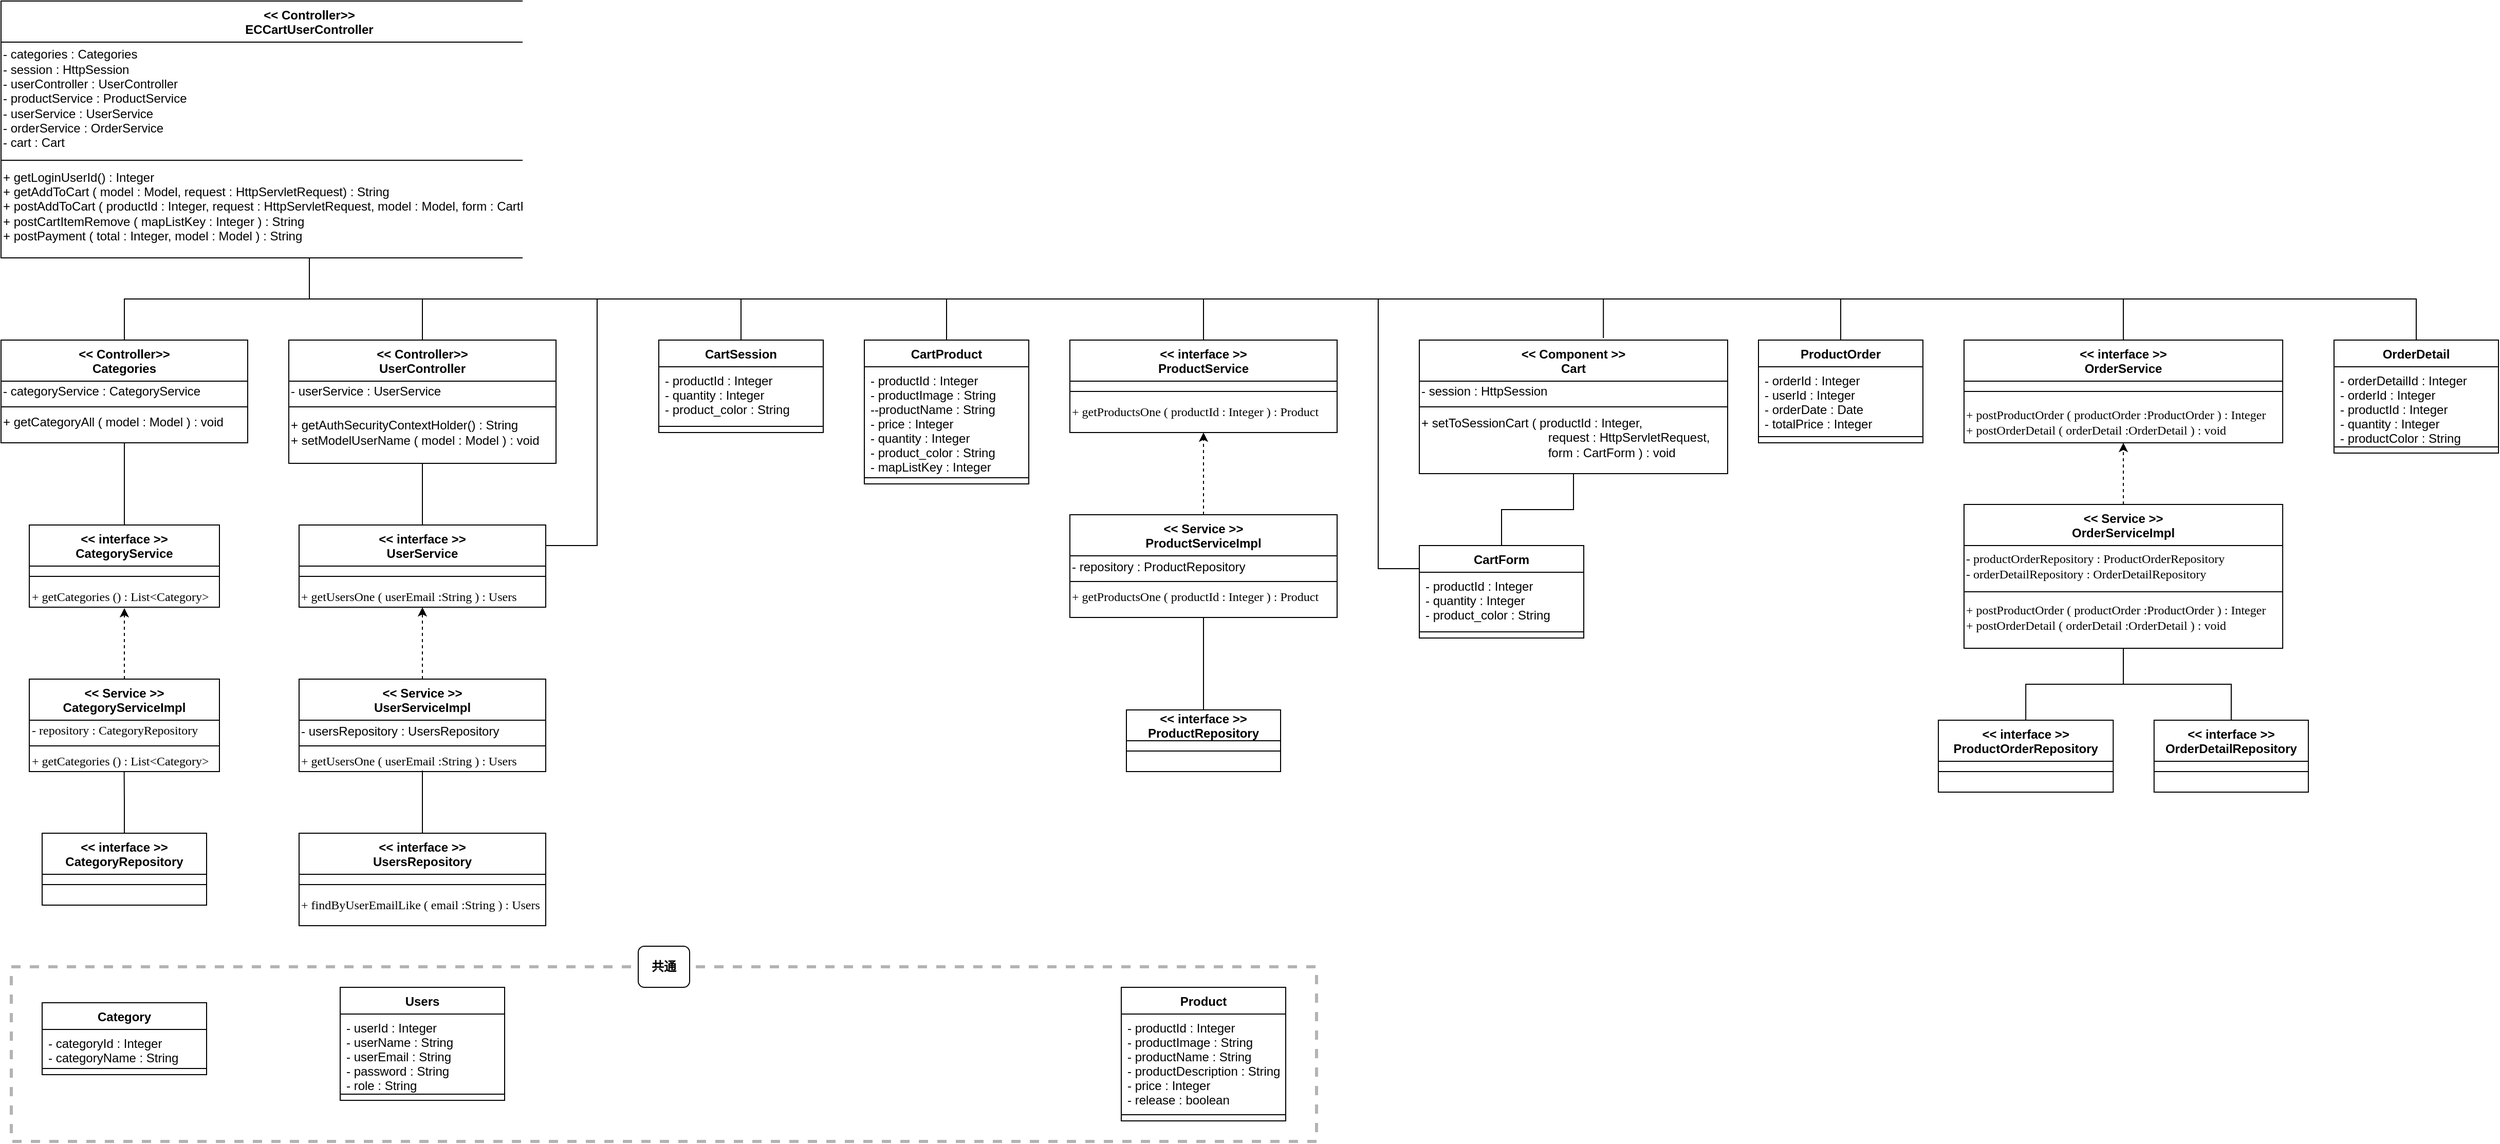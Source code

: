 <mxfile version="20.4.0" type="github" pages="2">
  <diagram id="S5eaGNuj-hXeYqFMLyPz" name="ショッピングカート機能（ユーザー用）">
    <mxGraphModel dx="2770" dy="1520" grid="1" gridSize="10" guides="1" tooltips="1" connect="1" arrows="1" fold="1" page="1" pageScale="1" pageWidth="827" pageHeight="1169" math="0" shadow="0">
      <root>
        <mxCell id="0" />
        <mxCell id="1" parent="0" />
        <mxCell id="p0p2ZywvvKNbMBUHe0Y9-99" value="" style="rounded=0;whiteSpace=wrap;html=1;dashed=1;labelBackgroundColor=none;labelBorderColor=none;strokeColor=#B3B3B3;strokeWidth=3;fontSize=12;" vertex="1" parent="1">
          <mxGeometry x="50" y="970" width="1270" height="170" as="geometry" />
        </mxCell>
        <mxCell id="p0p2ZywvvKNbMBUHe0Y9-100" value="共通" style="rounded=1;whiteSpace=wrap;html=1;fontStyle=1;fontSize=12;" vertex="1" parent="1">
          <mxGeometry x="660" y="950" width="50" height="40" as="geometry" />
        </mxCell>
        <mxCell id="p0p2ZywvvKNbMBUHe0Y9-108" style="edgeStyle=orthogonalEdgeStyle;rounded=0;orthogonalLoop=1;jettySize=auto;html=1;exitX=0.5;exitY=1;exitDx=0;exitDy=0;entryX=0.5;entryY=0;entryDx=0;entryDy=0;endArrow=none;endFill=0;" edge="1" parent="1" source="p0p2ZywvvKNbMBUHe0Y9-1" target="p0p2ZywvvKNbMBUHe0Y9-30">
          <mxGeometry relative="1" as="geometry" />
        </mxCell>
        <mxCell id="p0p2ZywvvKNbMBUHe0Y9-109" style="edgeStyle=orthogonalEdgeStyle;rounded=0;orthogonalLoop=1;jettySize=auto;html=1;exitX=0.5;exitY=1;exitDx=0;exitDy=0;entryX=0.5;entryY=0;entryDx=0;entryDy=0;endArrow=none;endFill=0;" edge="1" parent="1" source="p0p2ZywvvKNbMBUHe0Y9-1" target="p0p2ZywvvKNbMBUHe0Y9-34">
          <mxGeometry relative="1" as="geometry" />
        </mxCell>
        <mxCell id="p0p2ZywvvKNbMBUHe0Y9-110" style="edgeStyle=orthogonalEdgeStyle;rounded=0;orthogonalLoop=1;jettySize=auto;html=1;exitX=0.5;exitY=1;exitDx=0;exitDy=0;entryX=1;entryY=0.25;entryDx=0;entryDy=0;endArrow=none;endFill=0;" edge="1" parent="1" source="p0p2ZywvvKNbMBUHe0Y9-1" target="p0p2ZywvvKNbMBUHe0Y9-9">
          <mxGeometry relative="1" as="geometry">
            <Array as="points">
              <mxPoint x="340" y="320" />
              <mxPoint x="620" y="320" />
              <mxPoint x="620" y="560" />
            </Array>
          </mxGeometry>
        </mxCell>
        <mxCell id="p0p2ZywvvKNbMBUHe0Y9-111" style="edgeStyle=orthogonalEdgeStyle;rounded=0;orthogonalLoop=1;jettySize=auto;html=1;exitX=0.5;exitY=1;exitDx=0;exitDy=0;entryX=0.5;entryY=0;entryDx=0;entryDy=0;endArrow=none;endFill=0;" edge="1" parent="1" source="p0p2ZywvvKNbMBUHe0Y9-1" target="p0p2ZywvvKNbMBUHe0Y9-90">
          <mxGeometry relative="1" as="geometry" />
        </mxCell>
        <mxCell id="p0p2ZywvvKNbMBUHe0Y9-112" style="edgeStyle=orthogonalEdgeStyle;rounded=0;orthogonalLoop=1;jettySize=auto;html=1;exitX=0.5;exitY=1;exitDx=0;exitDy=0;entryX=0.5;entryY=0;entryDx=0;entryDy=0;endArrow=none;endFill=0;" edge="1" parent="1" source="p0p2ZywvvKNbMBUHe0Y9-1" target="p0p2ZywvvKNbMBUHe0Y9-38">
          <mxGeometry relative="1" as="geometry" />
        </mxCell>
        <mxCell id="p0p2ZywvvKNbMBUHe0Y9-113" style="edgeStyle=orthogonalEdgeStyle;rounded=0;orthogonalLoop=1;jettySize=auto;html=1;exitX=0.5;exitY=1;exitDx=0;exitDy=0;entryX=0.5;entryY=0;entryDx=0;entryDy=0;endArrow=none;endFill=0;" edge="1" parent="1" source="p0p2ZywvvKNbMBUHe0Y9-1" target="p0p2ZywvvKNbMBUHe0Y9-44">
          <mxGeometry relative="1" as="geometry" />
        </mxCell>
        <mxCell id="p0p2ZywvvKNbMBUHe0Y9-114" style="edgeStyle=orthogonalEdgeStyle;rounded=0;orthogonalLoop=1;jettySize=auto;html=1;exitX=0.5;exitY=1;exitDx=0;exitDy=0;entryX=0;entryY=0.25;entryDx=0;entryDy=0;endArrow=none;endFill=0;" edge="1" parent="1" source="p0p2ZywvvKNbMBUHe0Y9-1" target="p0p2ZywvvKNbMBUHe0Y9-56">
          <mxGeometry relative="1" as="geometry">
            <Array as="points">
              <mxPoint x="340" y="320" />
              <mxPoint x="1380" y="320" />
              <mxPoint x="1380" y="583" />
            </Array>
          </mxGeometry>
        </mxCell>
        <mxCell id="p0p2ZywvvKNbMBUHe0Y9-115" style="edgeStyle=orthogonalEdgeStyle;rounded=0;orthogonalLoop=1;jettySize=auto;html=1;exitX=0.5;exitY=1;exitDx=0;exitDy=0;entryX=0.597;entryY=-0.015;entryDx=0;entryDy=0;entryPerimeter=0;endArrow=none;endFill=0;" edge="1" parent="1" source="p0p2ZywvvKNbMBUHe0Y9-1" target="p0p2ZywvvKNbMBUHe0Y9-5">
          <mxGeometry relative="1" as="geometry" />
        </mxCell>
        <mxCell id="p0p2ZywvvKNbMBUHe0Y9-116" style="edgeStyle=orthogonalEdgeStyle;rounded=0;orthogonalLoop=1;jettySize=auto;html=1;exitX=0.5;exitY=1;exitDx=0;exitDy=0;entryX=0.5;entryY=0;entryDx=0;entryDy=0;endArrow=none;endFill=0;" edge="1" parent="1" source="p0p2ZywvvKNbMBUHe0Y9-1" target="p0p2ZywvvKNbMBUHe0Y9-71">
          <mxGeometry relative="1" as="geometry" />
        </mxCell>
        <mxCell id="p0p2ZywvvKNbMBUHe0Y9-117" style="edgeStyle=orthogonalEdgeStyle;rounded=0;orthogonalLoop=1;jettySize=auto;html=1;exitX=0.5;exitY=1;exitDx=0;exitDy=0;entryX=0.5;entryY=0;entryDx=0;entryDy=0;endArrow=none;endFill=0;" edge="1" parent="1" source="p0p2ZywvvKNbMBUHe0Y9-1" target="p0p2ZywvvKNbMBUHe0Y9-74">
          <mxGeometry relative="1" as="geometry" />
        </mxCell>
        <mxCell id="p0p2ZywvvKNbMBUHe0Y9-118" style="edgeStyle=orthogonalEdgeStyle;rounded=0;orthogonalLoop=1;jettySize=auto;html=1;exitX=0.5;exitY=1;exitDx=0;exitDy=0;entryX=0.5;entryY=0;entryDx=0;entryDy=0;endArrow=none;endFill=0;" edge="1" parent="1" source="p0p2ZywvvKNbMBUHe0Y9-1" target="p0p2ZywvvKNbMBUHe0Y9-93">
          <mxGeometry relative="1" as="geometry" />
        </mxCell>
        <mxCell id="p0p2ZywvvKNbMBUHe0Y9-1" value="&lt;&lt; Controller&gt;&gt;&#xa;ECCartUserController" style="swimlane;fontStyle=1;align=center;verticalAlign=middle;childLayout=stackLayout;horizontal=1;startSize=40;horizontalStack=0;resizeParent=1;resizeLast=0;collapsible=1;marginBottom=0;rounded=0;shadow=0;strokeWidth=1;" vertex="1" parent="1">
          <mxGeometry x="40" y="30" width="600" height="250" as="geometry">
            <mxRectangle x="260" y="20" width="170" height="26" as="alternateBounds" />
          </mxGeometry>
        </mxCell>
        <mxCell id="p0p2ZywvvKNbMBUHe0Y9-2" value="&lt;p style=&quot;margin-top: 0pt; margin-bottom: 0pt; margin-left: 0in; direction: ltr; unicode-bidi: embed; word-break: normal;&quot;&gt;- categories :&amp;nbsp;Categories&lt;/p&gt;&lt;p style=&quot;margin-top: 0pt; margin-bottom: 0pt; margin-left: 0in; direction: ltr; unicode-bidi: embed; word-break: normal;&quot;&gt;-&amp;nbsp;session :&amp;nbsp;HttpSession&lt;/p&gt;&lt;p style=&quot;margin-top: 0pt; margin-bottom: 0pt; margin-left: 0in; direction: ltr; unicode-bidi: embed; word-break: normal;&quot;&gt;-&amp;nbsp;userController :&amp;nbsp;UserController&lt;/p&gt;&lt;p style=&quot;margin-top: 0pt; margin-bottom: 0pt; margin-left: 0in; direction: ltr; unicode-bidi: embed; word-break: normal;&quot;&gt;-&amp;nbsp;productService :&amp;nbsp;ProductService&lt;/p&gt;&lt;p style=&quot;margin-top: 0pt; margin-bottom: 0pt; margin-left: 0in; direction: ltr; unicode-bidi: embed; word-break: normal;&quot;&gt;-&amp;nbsp;userService :&amp;nbsp;UserService&lt;/p&gt;&lt;p style=&quot;margin-top: 0pt; margin-bottom: 0pt; margin-left: 0in; direction: ltr; unicode-bidi: embed; word-break: normal;&quot;&gt;-&amp;nbsp;orderService :&amp;nbsp;OrderService&lt;/p&gt;&lt;p style=&quot;margin-top: 0pt; margin-bottom: 0pt; margin-left: 0in; direction: ltr; unicode-bidi: embed; word-break: normal;&quot;&gt;-&amp;nbsp;cart :&amp;nbsp;Cart&lt;/p&gt;" style="text;align=left;verticalAlign=middle;resizable=0;points=[];autosize=1;strokeColor=none;fillColor=none;spacing=2;html=1;spacingTop=-1;" vertex="1" parent="p0p2ZywvvKNbMBUHe0Y9-1">
          <mxGeometry y="40" width="600" height="110" as="geometry" />
        </mxCell>
        <mxCell id="p0p2ZywvvKNbMBUHe0Y9-3" value="" style="line;html=1;strokeWidth=1;align=left;verticalAlign=middle;spacingTop=-1;spacingLeft=3;spacingRight=3;rotatable=0;labelPosition=right;points=[];portConstraint=eastwest;" vertex="1" parent="p0p2ZywvvKNbMBUHe0Y9-1">
          <mxGeometry y="150" width="600" height="10" as="geometry" />
        </mxCell>
        <mxCell id="p0p2ZywvvKNbMBUHe0Y9-4" value="&lt;p style=&quot;margin-top: 0pt; margin-bottom: 0pt; margin-left: 0in; direction: ltr; unicode-bidi: embed; word-break: normal;&quot;&gt;+&amp;nbsp;getLoginUserId() : Integer&lt;/p&gt;&lt;p style=&quot;margin-top: 0pt; margin-bottom: 0pt; margin-left: 0in; direction: ltr; unicode-bidi: embed; word-break: normal;&quot;&gt;+&amp;nbsp;getAddToCart ( model : Model, request : HttpServletRequest) : String&lt;/p&gt;&lt;p style=&quot;margin-top: 0pt; margin-bottom: 0pt; margin-left: 0in; direction: ltr; unicode-bidi: embed; word-break: normal;&quot;&gt;+&amp;nbsp;postAddToCart ( productId : Integer, request : HttpServletRequest, model : Model, form : CartForm ) : String&lt;/p&gt;&lt;p style=&quot;margin-top: 0pt; margin-bottom: 0pt; margin-left: 0in; direction: ltr; unicode-bidi: embed; word-break: normal;&quot;&gt;+&amp;nbsp;postCartItemRemove ( mapListKey : Integer ) : String&lt;/p&gt;&lt;p style=&quot;margin-top: 0pt; margin-bottom: 0pt; margin-left: 0in; direction: ltr; unicode-bidi: embed; word-break: normal;&quot;&gt;+&amp;nbsp;postPayment ( total : Integer, model : Model ) : String&lt;/p&gt;" style="text;align=left;verticalAlign=middle;resizable=0;points=[];autosize=1;strokeColor=none;fillColor=none;spacing=2;html=1;spacingTop=-1;" vertex="1" parent="p0p2ZywvvKNbMBUHe0Y9-1">
          <mxGeometry y="160" width="600" height="80" as="geometry" />
        </mxCell>
        <mxCell id="p0p2ZywvvKNbMBUHe0Y9-105" style="edgeStyle=orthogonalEdgeStyle;rounded=0;orthogonalLoop=1;jettySize=auto;html=1;exitX=0.5;exitY=1;exitDx=0;exitDy=0;entryX=0.5;entryY=0;entryDx=0;entryDy=0;endArrow=none;endFill=0;" edge="1" parent="1" source="p0p2ZywvvKNbMBUHe0Y9-5" target="p0p2ZywvvKNbMBUHe0Y9-56">
          <mxGeometry relative="1" as="geometry" />
        </mxCell>
        <mxCell id="p0p2ZywvvKNbMBUHe0Y9-5" value="&lt;&lt; Component &gt;&gt;&#xa;Cart" style="swimlane;fontStyle=1;align=center;verticalAlign=middle;childLayout=stackLayout;horizontal=1;startSize=40;horizontalStack=0;resizeParent=1;resizeLast=0;collapsible=1;marginBottom=0;rounded=0;shadow=0;strokeWidth=1;" vertex="1" parent="1">
          <mxGeometry x="1420" y="360" width="300" height="130" as="geometry">
            <mxRectangle x="1420" y="360" width="170" height="26" as="alternateBounds" />
          </mxGeometry>
        </mxCell>
        <mxCell id="p0p2ZywvvKNbMBUHe0Y9-6" value="&lt;p style=&quot;margin-top: 0pt; margin-bottom: 0pt; margin-left: 0in; direction: ltr; unicode-bidi: embed; word-break: normal;&quot;&gt;- session :&amp;nbsp;HttpSession&lt;/p&gt;" style="text;align=left;verticalAlign=middle;resizable=0;points=[];autosize=1;strokeColor=none;fillColor=none;spacing=2;html=1;spacingTop=-1;" vertex="1" parent="p0p2ZywvvKNbMBUHe0Y9-5">
          <mxGeometry y="40" width="300" height="20" as="geometry" />
        </mxCell>
        <mxCell id="p0p2ZywvvKNbMBUHe0Y9-7" value="" style="line;html=1;strokeWidth=1;align=left;verticalAlign=middle;spacingTop=-1;spacingLeft=3;spacingRight=3;rotatable=0;labelPosition=right;points=[];portConstraint=eastwest;" vertex="1" parent="p0p2ZywvvKNbMBUHe0Y9-5">
          <mxGeometry y="60" width="300" height="10" as="geometry" />
        </mxCell>
        <mxCell id="p0p2ZywvvKNbMBUHe0Y9-8" value="&lt;p style=&quot;margin-top: 0pt; margin-bottom: 0pt; margin-left: 0in; direction: ltr; unicode-bidi: embed; word-break: normal;&quot;&gt;+&amp;nbsp;setToSessionCart ( productId : Integer,&lt;/p&gt;&lt;blockquote style=&quot;margin: 0 0 0 40px; border: none; padding: 0px;&quot;&gt;&lt;blockquote style=&quot;margin: 0 0 0 40px; border: none; padding: 0px;&quot;&gt;&lt;blockquote style=&quot;margin: 0 0 0 40px; border: none; padding: 0px;&quot;&gt;&lt;p style=&quot;margin-top: 0pt; margin-bottom: 0pt; margin-left: 0in; direction: ltr; unicode-bidi: embed; word-break: normal;&quot;&gt;&amp;nbsp;request : HttpServletRequest,&lt;/p&gt;&lt;/blockquote&gt;&lt;/blockquote&gt;&lt;blockquote style=&quot;margin: 0 0 0 40px; border: none; padding: 0px;&quot;&gt;&lt;blockquote style=&quot;margin: 0 0 0 40px; border: none; padding: 0px;&quot;&gt;&lt;p style=&quot;margin-top: 0pt; margin-bottom: 0pt; margin-left: 0in; direction: ltr; unicode-bidi: embed; word-break: normal;&quot;&gt;&amp;nbsp;form : CartForm ) : void&lt;/p&gt;&lt;/blockquote&gt;&lt;/blockquote&gt;&lt;/blockquote&gt;" style="text;align=left;verticalAlign=middle;resizable=0;points=[];autosize=1;strokeColor=none;fillColor=none;spacing=2;html=1;spacingTop=-1;" vertex="1" parent="p0p2ZywvvKNbMBUHe0Y9-5">
          <mxGeometry y="70" width="300" height="50" as="geometry" />
        </mxCell>
        <mxCell id="p0p2ZywvvKNbMBUHe0Y9-103" style="edgeStyle=orthogonalEdgeStyle;rounded=0;orthogonalLoop=1;jettySize=auto;html=1;exitX=0.5;exitY=0;exitDx=0;exitDy=0;entryX=0.5;entryY=1;entryDx=0;entryDy=0;endArrow=none;endFill=0;" edge="1" parent="1" source="p0p2ZywvvKNbMBUHe0Y9-9" target="p0p2ZywvvKNbMBUHe0Y9-34">
          <mxGeometry relative="1" as="geometry" />
        </mxCell>
        <mxCell id="p0p2ZywvvKNbMBUHe0Y9-9" value="&lt;&lt; interface &gt;&gt;&#xa;UserService" style="swimlane;fontStyle=1;align=center;verticalAlign=middle;childLayout=stackLayout;horizontal=1;startSize=40;horizontalStack=0;resizeParent=1;resizeLast=0;collapsible=1;marginBottom=0;rounded=0;shadow=0;strokeWidth=1;" vertex="1" parent="1">
          <mxGeometry x="330" y="540" width="240" height="80" as="geometry">
            <mxRectangle x="560" y="20" width="170" height="26" as="alternateBounds" />
          </mxGeometry>
        </mxCell>
        <mxCell id="p0p2ZywvvKNbMBUHe0Y9-10" value="" style="line;html=1;strokeWidth=1;align=left;verticalAlign=middle;spacingTop=-1;spacingLeft=3;spacingRight=3;rotatable=0;labelPosition=right;points=[];portConstraint=eastwest;" vertex="1" parent="p0p2ZywvvKNbMBUHe0Y9-9">
          <mxGeometry y="40" width="240" height="20" as="geometry" />
        </mxCell>
        <mxCell id="p0p2ZywvvKNbMBUHe0Y9-11" value="&lt;p style=&quot;margin-top: 0pt; margin-bottom: 0pt; margin-left: 0in; direction: ltr; unicode-bidi: embed; word-break: normal;&quot;&gt;&lt;/p&gt;&lt;font face=&quot;Calibri&quot;&gt;+ getUsersOne ( userEmail :&lt;/font&gt;&lt;span style=&quot;font-family: Calibri;&quot;&gt;String&amp;nbsp;&lt;/span&gt;&lt;font face=&quot;Calibri&quot;&gt;) : Users&lt;/font&gt;&lt;font face=&quot;Calibri&quot;&gt;&lt;br&gt;&lt;/font&gt;" style="text;align=left;verticalAlign=middle;resizable=0;points=[];autosize=1;strokeColor=none;fillColor=none;spacing=2;html=1;spacingTop=-1;" vertex="1" parent="p0p2ZywvvKNbMBUHe0Y9-9">
          <mxGeometry y="60" width="240" height="20" as="geometry" />
        </mxCell>
        <mxCell id="p0p2ZywvvKNbMBUHe0Y9-16" style="edgeStyle=orthogonalEdgeStyle;rounded=0;orthogonalLoop=1;jettySize=auto;html=1;exitX=0.5;exitY=0;exitDx=0;exitDy=0;entryX=0.5;entryY=1;entryDx=0;entryDy=0;entryPerimeter=0;dashed=1;" edge="1" parent="1" source="p0p2ZywvvKNbMBUHe0Y9-17" target="p0p2ZywvvKNbMBUHe0Y9-11">
          <mxGeometry relative="1" as="geometry" />
        </mxCell>
        <mxCell id="p0p2ZywvvKNbMBUHe0Y9-17" value="&lt;&lt; Service &gt;&gt;&#xa;UserServiceImpl" style="swimlane;fontStyle=1;align=center;verticalAlign=middle;childLayout=stackLayout;horizontal=1;startSize=40;horizontalStack=0;resizeParent=1;resizeLast=0;collapsible=1;marginBottom=0;rounded=0;shadow=0;strokeWidth=1;" vertex="1" parent="1">
          <mxGeometry x="330" y="690" width="240" height="90" as="geometry">
            <mxRectangle x="330" y="690" width="170" height="26" as="alternateBounds" />
          </mxGeometry>
        </mxCell>
        <mxCell id="p0p2ZywvvKNbMBUHe0Y9-18" value="-&amp;nbsp;usersRepository : UsersRepository" style="text;align=left;verticalAlign=middle;resizable=0;points=[];autosize=1;strokeColor=none;fillColor=none;spacing=2;spacingTop=1;spacingBottom=0;html=1;" vertex="1" parent="p0p2ZywvvKNbMBUHe0Y9-17">
          <mxGeometry y="40" width="240" height="20" as="geometry" />
        </mxCell>
        <mxCell id="p0p2ZywvvKNbMBUHe0Y9-19" value="" style="line;html=1;strokeWidth=1;align=left;verticalAlign=middle;spacingTop=-1;spacingLeft=3;spacingRight=3;rotatable=0;labelPosition=right;points=[];portConstraint=eastwest;" vertex="1" parent="p0p2ZywvvKNbMBUHe0Y9-17">
          <mxGeometry y="60" width="240" height="10" as="geometry" />
        </mxCell>
        <mxCell id="p0p2ZywvvKNbMBUHe0Y9-20" value="&lt;p style=&quot;margin-top: 0pt; margin-bottom: 0pt; margin-left: 0in; direction: ltr; unicode-bidi: embed; word-break: normal;&quot;&gt;&lt;/p&gt;&lt;font face=&quot;Calibri&quot;&gt;+ getUsersOne ( userEmail :&lt;/font&gt;&lt;span style=&quot;font-family: Calibri;&quot;&gt;String&amp;nbsp;&lt;/span&gt;&lt;font face=&quot;Calibri&quot;&gt;) : Users&lt;/font&gt;&lt;font face=&quot;Calibri&quot;&gt;&lt;br&gt;&lt;/font&gt;" style="text;align=left;verticalAlign=middle;resizable=0;points=[];autosize=1;strokeColor=none;fillColor=none;spacing=2;html=1;spacingTop=-1;" vertex="1" parent="p0p2ZywvvKNbMBUHe0Y9-17">
          <mxGeometry y="70" width="240" height="20" as="geometry" />
        </mxCell>
        <mxCell id="p0p2ZywvvKNbMBUHe0Y9-102" style="edgeStyle=orthogonalEdgeStyle;rounded=0;orthogonalLoop=1;jettySize=auto;html=1;exitX=0.5;exitY=0;exitDx=0;exitDy=0;entryX=0.5;entryY=0.95;entryDx=0;entryDy=0;entryPerimeter=0;endArrow=none;endFill=0;" edge="1" parent="1" source="p0p2ZywvvKNbMBUHe0Y9-24" target="p0p2ZywvvKNbMBUHe0Y9-20">
          <mxGeometry relative="1" as="geometry" />
        </mxCell>
        <mxCell id="p0p2ZywvvKNbMBUHe0Y9-24" value="&lt;&lt; interface &gt;&gt;&#xa;UsersRepository" style="swimlane;fontStyle=1;align=center;verticalAlign=middle;childLayout=stackLayout;horizontal=1;startSize=40;horizontalStack=0;resizeParent=1;resizeLast=0;collapsible=1;marginBottom=0;rounded=0;shadow=0;strokeWidth=1;" vertex="1" parent="1">
          <mxGeometry x="330" y="840" width="240" height="90" as="geometry">
            <mxRectangle x="560" y="760" width="170" height="26" as="alternateBounds" />
          </mxGeometry>
        </mxCell>
        <mxCell id="p0p2ZywvvKNbMBUHe0Y9-25" value="" style="line;html=1;strokeWidth=1;align=left;verticalAlign=middle;spacingTop=-1;spacingLeft=3;spacingRight=3;rotatable=0;labelPosition=right;points=[];portConstraint=eastwest;" vertex="1" parent="p0p2ZywvvKNbMBUHe0Y9-24">
          <mxGeometry y="40" width="240" height="20" as="geometry" />
        </mxCell>
        <mxCell id="p0p2ZywvvKNbMBUHe0Y9-26" value="&lt;p style=&quot;margin-top: 0pt; margin-bottom: 0pt; margin-left: 0in; direction: ltr; unicode-bidi: embed; word-break: normal;&quot;&gt;&lt;/p&gt;&lt;font face=&quot;Calibri&quot;&gt;+ findByUserEmailLike ( email :&lt;/font&gt;&lt;span style=&quot;font-family: Calibri;&quot;&gt;String&amp;nbsp;&lt;/span&gt;&lt;font face=&quot;Calibri&quot;&gt;) :&amp;nbsp;&lt;/font&gt;&lt;span style=&quot;font-family: Calibri;&quot;&gt;Users&lt;br&gt;&lt;/span&gt;" style="text;align=left;verticalAlign=middle;resizable=0;points=[];autosize=1;strokeColor=none;fillColor=none;spacing=2;html=1;spacingTop=-1;" vertex="1" parent="p0p2ZywvvKNbMBUHe0Y9-24">
          <mxGeometry y="60" width="240" height="20" as="geometry" />
        </mxCell>
        <mxCell id="p0p2ZywvvKNbMBUHe0Y9-27" value="Users" style="swimlane;fontStyle=1;align=center;verticalAlign=middle;childLayout=stackLayout;horizontal=1;startSize=26;horizontalStack=0;resizeParent=1;resizeLast=0;collapsible=1;marginBottom=0;rounded=0;shadow=0;strokeWidth=1;" vertex="1" parent="1">
          <mxGeometry x="370" y="990" width="160" height="110" as="geometry">
            <mxRectangle x="130" y="380" width="160" height="26" as="alternateBounds" />
          </mxGeometry>
        </mxCell>
        <mxCell id="p0p2ZywvvKNbMBUHe0Y9-28" value="- userId : Integer&#xa;- userName : String&#xa;- userEmail : String&#xa;- password : String&#xa;- role : String" style="text;align=left;verticalAlign=top;spacingLeft=4;spacingRight=4;overflow=hidden;rotatable=0;points=[[0,0.5],[1,0.5]];portConstraint=eastwest;" vertex="1" parent="p0p2ZywvvKNbMBUHe0Y9-27">
          <mxGeometry y="26" width="160" height="74" as="geometry" />
        </mxCell>
        <mxCell id="p0p2ZywvvKNbMBUHe0Y9-29" value="" style="line;html=1;strokeWidth=1;align=left;verticalAlign=middle;spacingTop=-1;spacingLeft=3;spacingRight=3;rotatable=0;labelPosition=right;points=[];portConstraint=eastwest;" vertex="1" parent="p0p2ZywvvKNbMBUHe0Y9-27">
          <mxGeometry y="100" width="160" height="8" as="geometry" />
        </mxCell>
        <mxCell id="p0p2ZywvvKNbMBUHe0Y9-30" value="&lt;&lt; Controller&gt;&gt;&#xa;Categories" style="swimlane;fontStyle=1;align=center;verticalAlign=middle;childLayout=stackLayout;horizontal=1;startSize=40;horizontalStack=0;resizeParent=1;resizeLast=0;collapsible=1;marginBottom=0;rounded=0;shadow=0;strokeWidth=1;" vertex="1" parent="1">
          <mxGeometry x="40" y="360" width="240" height="100" as="geometry">
            <mxRectangle x="260" y="20" width="170" height="26" as="alternateBounds" />
          </mxGeometry>
        </mxCell>
        <mxCell id="p0p2ZywvvKNbMBUHe0Y9-31" value="&lt;p style=&quot;margin-top: 0pt; margin-bottom: 0pt; margin-left: 0in; direction: ltr; unicode-bidi: embed; word-break: normal;&quot;&gt;- categoryService :&amp;nbsp;CategoryService&lt;/p&gt;" style="text;align=left;verticalAlign=middle;resizable=0;points=[];autosize=1;strokeColor=none;fillColor=none;spacing=2;html=1;spacingTop=-1;" vertex="1" parent="p0p2ZywvvKNbMBUHe0Y9-30">
          <mxGeometry y="40" width="240" height="20" as="geometry" />
        </mxCell>
        <mxCell id="p0p2ZywvvKNbMBUHe0Y9-32" value="" style="line;html=1;strokeWidth=1;align=left;verticalAlign=middle;spacingTop=-1;spacingLeft=3;spacingRight=3;rotatable=0;labelPosition=right;points=[];portConstraint=eastwest;" vertex="1" parent="p0p2ZywvvKNbMBUHe0Y9-30">
          <mxGeometry y="60" width="240" height="10" as="geometry" />
        </mxCell>
        <mxCell id="p0p2ZywvvKNbMBUHe0Y9-33" value="&lt;p style=&quot;margin-top: 0pt; margin-bottom: 0pt; margin-left: 0in; direction: ltr; unicode-bidi: embed; word-break: normal;&quot;&gt;+&amp;nbsp;getCategoryAll ( model : Model ) : void&lt;/p&gt;" style="text;align=left;verticalAlign=middle;resizable=0;points=[];autosize=1;strokeColor=none;fillColor=none;spacing=2;html=1;spacingTop=-1;" vertex="1" parent="p0p2ZywvvKNbMBUHe0Y9-30">
          <mxGeometry y="70" width="240" height="20" as="geometry" />
        </mxCell>
        <mxCell id="p0p2ZywvvKNbMBUHe0Y9-34" value="&lt;&lt; Controller&gt;&gt;&#xa;UserController" style="swimlane;fontStyle=1;align=center;verticalAlign=middle;childLayout=stackLayout;horizontal=1;startSize=40;horizontalStack=0;resizeParent=1;resizeLast=0;collapsible=1;marginBottom=0;rounded=0;shadow=0;strokeWidth=1;" vertex="1" parent="1">
          <mxGeometry x="320" y="360" width="260" height="120" as="geometry">
            <mxRectangle x="260" y="20" width="170" height="26" as="alternateBounds" />
          </mxGeometry>
        </mxCell>
        <mxCell id="p0p2ZywvvKNbMBUHe0Y9-35" value="&lt;p style=&quot;margin-top: 0pt; margin-bottom: 0pt; margin-left: 0in; direction: ltr; unicode-bidi: embed; word-break: normal;&quot;&gt;&lt;span style=&quot;background-color: initial;&quot;&gt;-&amp;nbsp;userService :&amp;nbsp;UserService&lt;/span&gt;&lt;/p&gt;" style="text;align=left;verticalAlign=middle;resizable=0;points=[];autosize=1;strokeColor=none;fillColor=none;spacing=2;html=1;spacingTop=-1;" vertex="1" parent="p0p2ZywvvKNbMBUHe0Y9-34">
          <mxGeometry y="40" width="260" height="20" as="geometry" />
        </mxCell>
        <mxCell id="p0p2ZywvvKNbMBUHe0Y9-36" value="" style="line;html=1;strokeWidth=1;align=left;verticalAlign=middle;spacingTop=-1;spacingLeft=3;spacingRight=3;rotatable=0;labelPosition=right;points=[];portConstraint=eastwest;" vertex="1" parent="p0p2ZywvvKNbMBUHe0Y9-34">
          <mxGeometry y="60" width="260" height="10" as="geometry" />
        </mxCell>
        <mxCell id="p0p2ZywvvKNbMBUHe0Y9-37" value="&lt;p style=&quot;margin-top: 0pt; margin-bottom: 0pt; margin-left: 0in; direction: ltr; unicode-bidi: embed; word-break: normal;&quot;&gt;+&amp;nbsp;getAuthSecurityContextHolder() : String&lt;/p&gt;&lt;p style=&quot;margin-top: 0pt; margin-bottom: 0pt; margin-left: 0in; direction: ltr; unicode-bidi: embed; word-break: normal;&quot;&gt;+&amp;nbsp;setModelUserName ( model : Model ) : void&lt;/p&gt;" style="text;align=left;verticalAlign=middle;resizable=0;points=[];autosize=1;strokeColor=none;fillColor=none;spacing=2;html=1;spacingTop=-1;" vertex="1" parent="p0p2ZywvvKNbMBUHe0Y9-34">
          <mxGeometry y="70" width="260" height="40" as="geometry" />
        </mxCell>
        <mxCell id="p0p2ZywvvKNbMBUHe0Y9-38" value="CartProduct" style="swimlane;fontStyle=1;align=center;verticalAlign=middle;childLayout=stackLayout;horizontal=1;startSize=26;horizontalStack=0;resizeParent=1;resizeLast=0;collapsible=1;marginBottom=0;rounded=0;shadow=0;strokeWidth=1;" vertex="1" parent="1">
          <mxGeometry x="880" y="360" width="160" height="140" as="geometry">
            <mxRectangle x="130" y="380" width="160" height="26" as="alternateBounds" />
          </mxGeometry>
        </mxCell>
        <mxCell id="p0p2ZywvvKNbMBUHe0Y9-39" value="- productId : Integer&#xa;- productImage : String&#xa;--productName : String&#xa;- price : Integer&#xa;- quantity : Integer&#xa;- product_color : String&#xa;- mapListKey : Integer" style="text;align=left;verticalAlign=top;spacingLeft=4;spacingRight=4;overflow=hidden;rotatable=0;points=[[0,0.5],[1,0.5]];portConstraint=eastwest;" vertex="1" parent="p0p2ZywvvKNbMBUHe0Y9-38">
          <mxGeometry y="26" width="160" height="104" as="geometry" />
        </mxCell>
        <mxCell id="p0p2ZywvvKNbMBUHe0Y9-40" value="" style="line;html=1;strokeWidth=1;align=left;verticalAlign=middle;spacingTop=-1;spacingLeft=3;spacingRight=3;rotatable=0;labelPosition=right;points=[];portConstraint=eastwest;" vertex="1" parent="p0p2ZywvvKNbMBUHe0Y9-38">
          <mxGeometry y="130" width="160" height="8" as="geometry" />
        </mxCell>
        <mxCell id="p0p2ZywvvKNbMBUHe0Y9-41" value="Product" style="swimlane;fontStyle=1;align=center;verticalAlign=top;childLayout=stackLayout;horizontal=1;startSize=26;horizontalStack=0;resizeParent=1;resizeLast=0;collapsible=1;marginBottom=0;rounded=0;shadow=0;strokeWidth=1;" vertex="1" parent="1">
          <mxGeometry x="1130" y="990" width="160" height="130" as="geometry">
            <mxRectangle x="550" y="140" width="160" height="26" as="alternateBounds" />
          </mxGeometry>
        </mxCell>
        <mxCell id="p0p2ZywvvKNbMBUHe0Y9-42" value="- productId : Integer&#xa;- productImage : String&#xa;- productName : String&#xa;- productDescription : String&#xa;- price : Integer&#xa;- release : boolean" style="text;align=left;verticalAlign=top;spacingLeft=4;spacingRight=4;overflow=hidden;rotatable=0;points=[[0,0.5],[1,0.5]];portConstraint=eastwest;" vertex="1" parent="p0p2ZywvvKNbMBUHe0Y9-41">
          <mxGeometry y="26" width="160" height="94" as="geometry" />
        </mxCell>
        <mxCell id="p0p2ZywvvKNbMBUHe0Y9-43" value="" style="line;html=1;strokeWidth=1;align=left;verticalAlign=middle;spacingTop=-1;spacingLeft=3;spacingRight=3;rotatable=0;labelPosition=right;points=[];portConstraint=eastwest;" vertex="1" parent="p0p2ZywvvKNbMBUHe0Y9-41">
          <mxGeometry y="120" width="160" height="8" as="geometry" />
        </mxCell>
        <mxCell id="p0p2ZywvvKNbMBUHe0Y9-44" value="&lt;&lt; interface &gt;&gt;&#xa;ProductService" style="swimlane;fontStyle=1;align=center;verticalAlign=middle;childLayout=stackLayout;horizontal=1;startSize=40;horizontalStack=0;resizeParent=1;resizeLast=0;collapsible=1;marginBottom=0;rounded=0;shadow=0;strokeWidth=1;" vertex="1" parent="1">
          <mxGeometry x="1080" y="360" width="260" height="90" as="geometry">
            <mxRectangle x="260" y="20" width="170" height="26" as="alternateBounds" />
          </mxGeometry>
        </mxCell>
        <mxCell id="p0p2ZywvvKNbMBUHe0Y9-45" value="" style="line;html=1;strokeWidth=1;align=left;verticalAlign=middle;spacingTop=-1;spacingLeft=3;spacingRight=3;rotatable=0;labelPosition=right;points=[];portConstraint=eastwest;" vertex="1" parent="p0p2ZywvvKNbMBUHe0Y9-44">
          <mxGeometry y="40" width="260" height="20" as="geometry" />
        </mxCell>
        <mxCell id="p0p2ZywvvKNbMBUHe0Y9-46" value="&lt;p style=&quot;margin-top: 0pt; margin-bottom: 0pt; margin-left: 0in; direction: ltr; unicode-bidi: embed; word-break: normal;&quot;&gt;&lt;/p&gt;&lt;font face=&quot;Calibri&quot;&gt;+ getProductsOne ( productId :&amp;nbsp;&lt;/font&gt;&lt;span style=&quot;font-family: Calibri;&quot;&gt;Integer&amp;nbsp;&lt;/span&gt;&lt;font face=&quot;Calibri&quot;&gt;) : Product&lt;/font&gt;&lt;font face=&quot;Calibri&quot;&gt;&lt;br&gt;&lt;/font&gt;" style="text;align=left;verticalAlign=middle;resizable=0;points=[];autosize=1;strokeColor=none;fillColor=none;spacing=2;html=1;spacingTop=-1;" vertex="1" parent="p0p2ZywvvKNbMBUHe0Y9-44">
          <mxGeometry y="60" width="260" height="20" as="geometry" />
        </mxCell>
        <mxCell id="p0p2ZywvvKNbMBUHe0Y9-47" style="edgeStyle=orthogonalEdgeStyle;rounded=0;orthogonalLoop=1;jettySize=auto;html=1;exitX=0.5;exitY=0;exitDx=0;exitDy=0;entryX=0.5;entryY=1;entryDx=0;entryDy=0;dashed=1;" edge="1" parent="1" source="p0p2ZywvvKNbMBUHe0Y9-48" target="p0p2ZywvvKNbMBUHe0Y9-44">
          <mxGeometry relative="1" as="geometry" />
        </mxCell>
        <mxCell id="p0p2ZywvvKNbMBUHe0Y9-48" value="&lt;&lt; Service &gt;&gt;&#xa;ProductServiceImpl" style="swimlane;fontStyle=1;align=center;verticalAlign=middle;childLayout=stackLayout;horizontal=1;startSize=40;horizontalStack=0;resizeParent=1;resizeLast=0;collapsible=1;marginBottom=0;rounded=0;shadow=0;strokeWidth=1;" vertex="1" parent="1">
          <mxGeometry x="1080" y="530" width="260" height="100" as="geometry">
            <mxRectangle x="260" y="180" width="170" height="26" as="alternateBounds" />
          </mxGeometry>
        </mxCell>
        <mxCell id="p0p2ZywvvKNbMBUHe0Y9-49" value="- repository : ProductRepository" style="text;align=left;verticalAlign=middle;resizable=0;points=[];autosize=1;strokeColor=none;fillColor=none;spacing=2;spacingTop=1;spacingBottom=0;html=1;" vertex="1" parent="p0p2ZywvvKNbMBUHe0Y9-48">
          <mxGeometry y="40" width="260" height="20" as="geometry" />
        </mxCell>
        <mxCell id="p0p2ZywvvKNbMBUHe0Y9-50" value="" style="line;html=1;strokeWidth=1;align=left;verticalAlign=middle;spacingTop=-1;spacingLeft=3;spacingRight=3;rotatable=0;labelPosition=right;points=[];portConstraint=eastwest;" vertex="1" parent="p0p2ZywvvKNbMBUHe0Y9-48">
          <mxGeometry y="60" width="260" height="10" as="geometry" />
        </mxCell>
        <mxCell id="p0p2ZywvvKNbMBUHe0Y9-51" value="&lt;p style=&quot;margin-top: 0pt; margin-bottom: 0pt; margin-left: 0in; direction: ltr; unicode-bidi: embed; word-break: normal;&quot;&gt;&lt;font style=&quot;background-color: initial;&quot; face=&quot;Calibri&quot;&gt;+ getProductsOne ( productId :&amp;nbsp;&lt;/font&gt;&lt;span style=&quot;background-color: initial; font-family: Calibri;&quot;&gt;Integer&amp;nbsp;&lt;/span&gt;&lt;font style=&quot;background-color: initial;&quot; face=&quot;Calibri&quot;&gt;) : Product&lt;/font&gt;&lt;/p&gt;" style="text;align=left;verticalAlign=middle;resizable=0;points=[];autosize=1;strokeColor=none;fillColor=none;spacing=2;html=1;spacingTop=-1;" vertex="1" parent="p0p2ZywvvKNbMBUHe0Y9-48">
          <mxGeometry y="70" width="260" height="20" as="geometry" />
        </mxCell>
        <mxCell id="p0p2ZywvvKNbMBUHe0Y9-52" style="edgeStyle=orthogonalEdgeStyle;rounded=0;orthogonalLoop=1;jettySize=auto;html=1;exitX=0.5;exitY=0;exitDx=0;exitDy=0;entryX=0.5;entryY=1;entryDx=0;entryDy=0;endArrow=none;endFill=0;" edge="1" parent="1" source="p0p2ZywvvKNbMBUHe0Y9-53" target="p0p2ZywvvKNbMBUHe0Y9-48">
          <mxGeometry relative="1" as="geometry" />
        </mxCell>
        <mxCell id="p0p2ZywvvKNbMBUHe0Y9-53" value="&lt;&lt; interface &gt;&gt;&#xa;ProductRepository" style="swimlane;fontStyle=1;align=center;verticalAlign=middle;childLayout=stackLayout;horizontal=1;startSize=30;horizontalStack=0;resizeParent=1;resizeLast=0;collapsible=1;marginBottom=0;rounded=0;shadow=0;strokeWidth=1;" vertex="1" parent="1">
          <mxGeometry x="1135" y="720" width="150" height="60" as="geometry">
            <mxRectangle x="225" y="360" width="170" height="26" as="alternateBounds" />
          </mxGeometry>
        </mxCell>
        <mxCell id="p0p2ZywvvKNbMBUHe0Y9-54" value="" style="line;html=1;strokeWidth=1;align=left;verticalAlign=middle;spacingTop=-1;spacingLeft=3;spacingRight=3;rotatable=0;labelPosition=right;points=[];portConstraint=eastwest;" vertex="1" parent="p0p2ZywvvKNbMBUHe0Y9-53">
          <mxGeometry y="30" width="150" height="20" as="geometry" />
        </mxCell>
        <mxCell id="p0p2ZywvvKNbMBUHe0Y9-56" value="CartForm" style="swimlane;fontStyle=1;align=center;verticalAlign=middle;childLayout=stackLayout;horizontal=1;startSize=26;horizontalStack=0;resizeParent=1;resizeLast=0;collapsible=1;marginBottom=0;rounded=0;shadow=0;strokeWidth=1;" vertex="1" parent="1">
          <mxGeometry x="1420" y="560" width="160" height="90" as="geometry">
            <mxRectangle x="1420" y="560" width="160" height="26" as="alternateBounds" />
          </mxGeometry>
        </mxCell>
        <mxCell id="p0p2ZywvvKNbMBUHe0Y9-57" value="- productId : Integer&#xa;- quantity : Integer&#xa;- product_color : String" style="text;align=left;verticalAlign=top;spacingLeft=4;spacingRight=4;overflow=hidden;rotatable=0;points=[[0,0.5],[1,0.5]];portConstraint=eastwest;" vertex="1" parent="p0p2ZywvvKNbMBUHe0Y9-56">
          <mxGeometry y="26" width="160" height="54" as="geometry" />
        </mxCell>
        <mxCell id="p0p2ZywvvKNbMBUHe0Y9-58" value="" style="line;html=1;strokeWidth=1;align=left;verticalAlign=middle;spacingTop=-1;spacingLeft=3;spacingRight=3;rotatable=0;labelPosition=right;points=[];portConstraint=eastwest;" vertex="1" parent="p0p2ZywvvKNbMBUHe0Y9-56">
          <mxGeometry y="80" width="160" height="8" as="geometry" />
        </mxCell>
        <mxCell id="p0p2ZywvvKNbMBUHe0Y9-101" style="edgeStyle=orthogonalEdgeStyle;rounded=0;orthogonalLoop=1;jettySize=auto;html=1;exitX=0.5;exitY=0;exitDx=0;exitDy=0;entryX=0.5;entryY=1;entryDx=0;entryDy=0;endArrow=none;endFill=0;" edge="1" parent="1" source="p0p2ZywvvKNbMBUHe0Y9-59" target="p0p2ZywvvKNbMBUHe0Y9-30">
          <mxGeometry relative="1" as="geometry" />
        </mxCell>
        <mxCell id="p0p2ZywvvKNbMBUHe0Y9-59" value="&lt;&lt; interface &gt;&gt;&#xa;CategoryService" style="swimlane;fontStyle=1;align=center;verticalAlign=middle;childLayout=stackLayout;horizontal=1;startSize=40;horizontalStack=0;resizeParent=1;resizeLast=0;collapsible=1;marginBottom=0;rounded=0;shadow=0;strokeWidth=1;" vertex="1" parent="1">
          <mxGeometry x="67.5" y="540" width="185" height="80" as="geometry">
            <mxRectangle x="1260" y="20" width="170" height="26" as="alternateBounds" />
          </mxGeometry>
        </mxCell>
        <mxCell id="p0p2ZywvvKNbMBUHe0Y9-60" value="" style="line;html=1;strokeWidth=1;align=left;verticalAlign=middle;spacingTop=-1;spacingLeft=3;spacingRight=3;rotatable=0;labelPosition=right;points=[];portConstraint=eastwest;" vertex="1" parent="p0p2ZywvvKNbMBUHe0Y9-59">
          <mxGeometry y="40" width="185" height="20" as="geometry" />
        </mxCell>
        <mxCell id="p0p2ZywvvKNbMBUHe0Y9-61" value="&lt;p style=&quot;margin-top: 0pt; margin-bottom: 0pt; margin-left: 0in; direction: ltr; unicode-bidi: embed; word-break: normal;&quot;&gt;&lt;/p&gt;&lt;font face=&quot;Calibri&quot;&gt;+ getCategories () :&amp;nbsp;&lt;/font&gt;&lt;span style=&quot;font-family: Calibri;&quot;&gt;List&amp;lt;Category&amp;gt;&lt;/span&gt;&lt;font face=&quot;Calibri&quot;&gt;&lt;br&gt;&lt;/font&gt;" style="text;align=left;verticalAlign=middle;resizable=0;points=[];autosize=1;strokeColor=none;fillColor=none;spacing=2;html=1;spacingTop=-1;" vertex="1" parent="p0p2ZywvvKNbMBUHe0Y9-59">
          <mxGeometry y="60" width="185" height="20" as="geometry" />
        </mxCell>
        <mxCell id="p0p2ZywvvKNbMBUHe0Y9-62" style="edgeStyle=orthogonalEdgeStyle;rounded=0;orthogonalLoop=1;jettySize=auto;html=1;exitX=0.5;exitY=0;exitDx=0;exitDy=0;entryX=0.5;entryY=1.043;entryDx=0;entryDy=0;entryPerimeter=0;endArrow=classic;endFill=1;dashed=1;" edge="1" parent="1" source="p0p2ZywvvKNbMBUHe0Y9-63" target="p0p2ZywvvKNbMBUHe0Y9-61">
          <mxGeometry relative="1" as="geometry" />
        </mxCell>
        <mxCell id="p0p2ZywvvKNbMBUHe0Y9-63" value="&lt;&lt; Service &gt;&gt;&#xa;CategoryServiceImpl" style="swimlane;fontStyle=1;align=center;verticalAlign=middle;childLayout=stackLayout;horizontal=1;startSize=40;horizontalStack=0;resizeParent=1;resizeLast=0;collapsible=1;marginBottom=0;rounded=0;shadow=0;strokeWidth=1;" vertex="1" parent="1">
          <mxGeometry x="67.5" y="690" width="185" height="90" as="geometry">
            <mxRectangle x="1260" y="190" width="170" height="26" as="alternateBounds" />
          </mxGeometry>
        </mxCell>
        <mxCell id="p0p2ZywvvKNbMBUHe0Y9-64" value="&lt;p style=&quot;margin-top: 0pt; margin-bottom: 0pt; margin-left: 0in; direction: ltr; unicode-bidi: embed; word-break: normal;&quot;&gt;&lt;/p&gt;&lt;font face=&quot;Calibri&quot;&gt;- repository : CategoryRepository&lt;br&gt;&lt;/font&gt;" style="text;align=left;verticalAlign=middle;resizable=0;points=[];autosize=1;strokeColor=none;fillColor=none;spacing=2;html=1;spacingTop=-1;" vertex="1" parent="p0p2ZywvvKNbMBUHe0Y9-63">
          <mxGeometry y="40" width="185" height="20" as="geometry" />
        </mxCell>
        <mxCell id="p0p2ZywvvKNbMBUHe0Y9-65" value="" style="line;html=1;strokeWidth=1;align=left;verticalAlign=middle;spacingTop=-1;spacingLeft=3;spacingRight=3;rotatable=0;labelPosition=right;points=[];portConstraint=eastwest;" vertex="1" parent="p0p2ZywvvKNbMBUHe0Y9-63">
          <mxGeometry y="60" width="185" height="10" as="geometry" />
        </mxCell>
        <mxCell id="p0p2ZywvvKNbMBUHe0Y9-66" value="&lt;p style=&quot;margin-top: 0pt; margin-bottom: 0pt; margin-left: 0in; direction: ltr; unicode-bidi: embed; word-break: normal;&quot;&gt;&lt;/p&gt;&lt;font face=&quot;Calibri&quot;&gt;+ getCategories () :&amp;nbsp;&lt;/font&gt;&lt;span style=&quot;font-family: Calibri;&quot;&gt;List&amp;lt;Category&amp;gt;&lt;/span&gt;&lt;font face=&quot;Calibri&quot;&gt;&lt;br&gt;&lt;/font&gt;" style="text;align=left;verticalAlign=middle;resizable=0;points=[];autosize=1;strokeColor=none;fillColor=none;spacing=2;html=1;spacingTop=-1;" vertex="1" parent="p0p2ZywvvKNbMBUHe0Y9-63">
          <mxGeometry y="70" width="185" height="20" as="geometry" />
        </mxCell>
        <mxCell id="p0p2ZywvvKNbMBUHe0Y9-67" style="edgeStyle=orthogonalEdgeStyle;rounded=0;orthogonalLoop=1;jettySize=auto;html=1;exitX=0.5;exitY=0;exitDx=0;exitDy=0;entryX=0.499;entryY=0.999;entryDx=0;entryDy=0;entryPerimeter=0;endArrow=none;endFill=0;" edge="1" parent="1" source="p0p2ZywvvKNbMBUHe0Y9-68" target="p0p2ZywvvKNbMBUHe0Y9-66">
          <mxGeometry relative="1" as="geometry" />
        </mxCell>
        <mxCell id="p0p2ZywvvKNbMBUHe0Y9-68" value="&lt;&lt; interface &gt;&gt;&#xa;CategoryRepository" style="swimlane;fontStyle=1;align=center;verticalAlign=middle;childLayout=stackLayout;horizontal=1;startSize=40;horizontalStack=0;resizeParent=1;resizeLast=0;collapsible=1;marginBottom=0;rounded=0;shadow=0;strokeWidth=1;" vertex="1" parent="1">
          <mxGeometry x="80" y="840" width="160" height="70" as="geometry">
            <mxRectangle x="260" y="20" width="170" height="26" as="alternateBounds" />
          </mxGeometry>
        </mxCell>
        <mxCell id="p0p2ZywvvKNbMBUHe0Y9-69" value="" style="line;html=1;strokeWidth=1;align=left;verticalAlign=middle;spacingTop=-1;spacingLeft=3;spacingRight=3;rotatable=0;labelPosition=right;points=[];portConstraint=eastwest;" vertex="1" parent="p0p2ZywvvKNbMBUHe0Y9-68">
          <mxGeometry y="40" width="160" height="20" as="geometry" />
        </mxCell>
        <mxCell id="p0p2ZywvvKNbMBUHe0Y9-71" value="ProductOrder" style="swimlane;fontStyle=1;align=center;verticalAlign=middle;childLayout=stackLayout;horizontal=1;startSize=26;horizontalStack=0;resizeParent=1;resizeLast=0;collapsible=1;marginBottom=0;rounded=0;shadow=0;strokeWidth=1;" vertex="1" parent="1">
          <mxGeometry x="1750" y="360" width="160" height="100" as="geometry">
            <mxRectangle x="130" y="380" width="160" height="26" as="alternateBounds" />
          </mxGeometry>
        </mxCell>
        <mxCell id="p0p2ZywvvKNbMBUHe0Y9-72" value="- orderId : Integer&#xa;- userId : Integer&#xa;- orderDate : Date&#xa;- totalPrice : Integer" style="text;align=left;verticalAlign=top;spacingLeft=4;spacingRight=4;overflow=hidden;rotatable=0;points=[[0,0.5],[1,0.5]];portConstraint=eastwest;" vertex="1" parent="p0p2ZywvvKNbMBUHe0Y9-71">
          <mxGeometry y="26" width="160" height="64" as="geometry" />
        </mxCell>
        <mxCell id="p0p2ZywvvKNbMBUHe0Y9-73" value="" style="line;html=1;strokeWidth=1;align=left;verticalAlign=middle;spacingTop=-1;spacingLeft=3;spacingRight=3;rotatable=0;labelPosition=right;points=[];portConstraint=eastwest;" vertex="1" parent="p0p2ZywvvKNbMBUHe0Y9-71">
          <mxGeometry y="90" width="160" height="8" as="geometry" />
        </mxCell>
        <mxCell id="p0p2ZywvvKNbMBUHe0Y9-74" value="&lt;&lt; interface &gt;&gt;&#xa;OrderService" style="swimlane;fontStyle=1;align=center;verticalAlign=middle;childLayout=stackLayout;horizontal=1;startSize=40;horizontalStack=0;resizeParent=1;resizeLast=0;collapsible=1;marginBottom=0;rounded=0;shadow=0;strokeWidth=1;" vertex="1" parent="1">
          <mxGeometry x="1950" y="360" width="310.06" height="100" as="geometry">
            <mxRectangle x="260" y="20" width="170" height="26" as="alternateBounds" />
          </mxGeometry>
        </mxCell>
        <mxCell id="p0p2ZywvvKNbMBUHe0Y9-75" value="" style="line;html=1;strokeWidth=1;align=left;verticalAlign=middle;spacingTop=-1;spacingLeft=3;spacingRight=3;rotatable=0;labelPosition=right;points=[];portConstraint=eastwest;" vertex="1" parent="p0p2ZywvvKNbMBUHe0Y9-74">
          <mxGeometry y="40" width="310.06" height="20" as="geometry" />
        </mxCell>
        <mxCell id="p0p2ZywvvKNbMBUHe0Y9-76" value="&lt;p style=&quot;margin-top: 0pt; margin-bottom: 0pt; margin-left: 0in; direction: ltr; unicode-bidi: embed; word-break: normal;&quot;&gt;&lt;/p&gt;&lt;font face=&quot;Calibri&quot;&gt;+ postProductOrder ( productOrder :&lt;/font&gt;&lt;span style=&quot;font-family: Calibri;&quot;&gt;ProductOrder&amp;nbsp;&lt;/span&gt;&lt;font face=&quot;Calibri&quot;&gt;) : Integer&lt;br&gt;+ postOrderDetail ( orderDetail :&lt;/font&gt;&lt;span style=&quot;font-family: Calibri;&quot;&gt;OrderDetail&amp;nbsp;&lt;/span&gt;&lt;font face=&quot;Calibri&quot;&gt;) : void&lt;/font&gt;&lt;font face=&quot;Calibri&quot;&gt;&lt;br&gt;&lt;/font&gt;" style="text;align=left;verticalAlign=middle;resizable=0;points=[];autosize=1;strokeColor=none;fillColor=none;spacing=2;html=1;spacingTop=-1;" vertex="1" parent="p0p2ZywvvKNbMBUHe0Y9-74">
          <mxGeometry y="60" width="310.06" height="40" as="geometry" />
        </mxCell>
        <mxCell id="p0p2ZywvvKNbMBUHe0Y9-77" style="edgeStyle=orthogonalEdgeStyle;rounded=0;orthogonalLoop=1;jettySize=auto;html=1;exitX=0.5;exitY=0;exitDx=0;exitDy=0;entryX=0.5;entryY=1;entryDx=0;entryDy=0;entryPerimeter=0;dashed=1;endArrow=classic;endFill=1;" edge="1" parent="1" source="p0p2ZywvvKNbMBUHe0Y9-78" target="p0p2ZywvvKNbMBUHe0Y9-76">
          <mxGeometry relative="1" as="geometry" />
        </mxCell>
        <mxCell id="p0p2ZywvvKNbMBUHe0Y9-107" style="edgeStyle=orthogonalEdgeStyle;rounded=0;orthogonalLoop=1;jettySize=auto;html=1;exitX=0.5;exitY=1;exitDx=0;exitDy=0;entryX=0.5;entryY=0;entryDx=0;entryDy=0;endArrow=none;endFill=0;" edge="1" parent="1" source="p0p2ZywvvKNbMBUHe0Y9-78" target="p0p2ZywvvKNbMBUHe0Y9-83">
          <mxGeometry relative="1" as="geometry" />
        </mxCell>
        <mxCell id="p0p2ZywvvKNbMBUHe0Y9-78" value="&lt;&lt; Service &gt;&gt;&#xa;OrderServiceImpl" style="swimlane;fontStyle=1;align=center;verticalAlign=middle;childLayout=stackLayout;horizontal=1;startSize=40;horizontalStack=0;resizeParent=1;resizeLast=0;collapsible=1;marginBottom=0;rounded=0;shadow=0;strokeWidth=1;" vertex="1" parent="1">
          <mxGeometry x="1950" y="520" width="310.06" height="140" as="geometry">
            <mxRectangle x="1950" y="250" width="170" height="26" as="alternateBounds" />
          </mxGeometry>
        </mxCell>
        <mxCell id="p0p2ZywvvKNbMBUHe0Y9-79" value="&lt;p style=&quot;margin-top: 0pt; margin-bottom: 0pt; margin-left: 0in; direction: ltr; unicode-bidi: embed; word-break: normal;&quot;&gt;&lt;/p&gt;&lt;font face=&quot;Calibri&quot;&gt;- productOrderRepository&amp;nbsp;: ProductOrderRepository&lt;br&gt;- orderDetailRepository : OrderDetailRepository&lt;br&gt;&lt;/font&gt;" style="text;align=left;verticalAlign=middle;resizable=0;points=[];autosize=1;strokeColor=none;fillColor=none;spacing=2;html=1;spacingTop=-1;" vertex="1" parent="p0p2ZywvvKNbMBUHe0Y9-78">
          <mxGeometry y="40" width="310.06" height="40" as="geometry" />
        </mxCell>
        <mxCell id="p0p2ZywvvKNbMBUHe0Y9-80" value="" style="line;html=1;strokeWidth=1;align=left;verticalAlign=middle;spacingTop=-1;spacingLeft=3;spacingRight=3;rotatable=0;labelPosition=right;points=[];portConstraint=eastwest;" vertex="1" parent="p0p2ZywvvKNbMBUHe0Y9-78">
          <mxGeometry y="80" width="310.06" height="10" as="geometry" />
        </mxCell>
        <mxCell id="p0p2ZywvvKNbMBUHe0Y9-81" value="&lt;p style=&quot;margin-top: 0pt; margin-bottom: 0pt; margin-left: 0in; direction: ltr; unicode-bidi: embed; word-break: normal;&quot;&gt;&lt;/p&gt;&lt;font face=&quot;Calibri&quot;&gt;+ postProductOrder ( productOrder :&lt;/font&gt;&lt;span style=&quot;font-family: Calibri;&quot;&gt;ProductOrder&amp;nbsp;&lt;/span&gt;&lt;font face=&quot;Calibri&quot;&gt;) : Integer&lt;br&gt;+ postOrderDetail ( orderDetail :&lt;/font&gt;&lt;span style=&quot;font-family: Calibri;&quot;&gt;OrderDetail&amp;nbsp;&lt;/span&gt;&lt;font face=&quot;Calibri&quot;&gt;) : void&lt;/font&gt;&lt;font face=&quot;Calibri&quot;&gt;&lt;br&gt;&lt;/font&gt;" style="text;align=left;verticalAlign=middle;resizable=0;points=[];autosize=1;strokeColor=none;fillColor=none;spacing=2;html=1;spacingTop=-1;" vertex="1" parent="p0p2ZywvvKNbMBUHe0Y9-78">
          <mxGeometry y="90" width="310.06" height="40" as="geometry" />
        </mxCell>
        <mxCell id="p0p2ZywvvKNbMBUHe0Y9-83" value="&lt;&lt; interface &gt;&gt;&#xa;OrderDetailRepository" style="swimlane;fontStyle=1;align=center;verticalAlign=middle;childLayout=stackLayout;horizontal=1;startSize=40;horizontalStack=0;resizeParent=1;resizeLast=0;collapsible=1;marginBottom=0;rounded=0;shadow=0;strokeWidth=1;" vertex="1" parent="1">
          <mxGeometry x="2134.91" y="730" width="150.12" height="70" as="geometry">
            <mxRectangle x="260" y="20" width="170" height="26" as="alternateBounds" />
          </mxGeometry>
        </mxCell>
        <mxCell id="p0p2ZywvvKNbMBUHe0Y9-84" value="" style="line;html=1;strokeWidth=1;align=left;verticalAlign=middle;spacingTop=-1;spacingLeft=3;spacingRight=3;rotatable=0;labelPosition=right;points=[];portConstraint=eastwest;" vertex="1" parent="p0p2ZywvvKNbMBUHe0Y9-83">
          <mxGeometry y="40" width="150.12" height="20" as="geometry" />
        </mxCell>
        <mxCell id="p0p2ZywvvKNbMBUHe0Y9-106" style="edgeStyle=orthogonalEdgeStyle;rounded=0;orthogonalLoop=1;jettySize=auto;html=1;exitX=0.5;exitY=0;exitDx=0;exitDy=0;entryX=0.5;entryY=1;entryDx=0;entryDy=0;endArrow=none;endFill=0;" edge="1" parent="1" source="p0p2ZywvvKNbMBUHe0Y9-87" target="p0p2ZywvvKNbMBUHe0Y9-78">
          <mxGeometry relative="1" as="geometry" />
        </mxCell>
        <mxCell id="p0p2ZywvvKNbMBUHe0Y9-87" value="&lt;&lt; interface &gt;&gt;&#xa;ProductOrderRepository" style="swimlane;fontStyle=1;align=center;verticalAlign=middle;childLayout=stackLayout;horizontal=1;startSize=40;horizontalStack=0;resizeParent=1;resizeLast=0;collapsible=1;marginBottom=0;rounded=0;shadow=0;strokeWidth=1;" vertex="1" parent="1">
          <mxGeometry x="1925.03" y="730" width="170.12" height="70" as="geometry">
            <mxRectangle x="260" y="20" width="170" height="26" as="alternateBounds" />
          </mxGeometry>
        </mxCell>
        <mxCell id="p0p2ZywvvKNbMBUHe0Y9-88" value="" style="line;html=1;strokeWidth=1;align=left;verticalAlign=middle;spacingTop=-1;spacingLeft=3;spacingRight=3;rotatable=0;labelPosition=right;points=[];portConstraint=eastwest;" vertex="1" parent="p0p2ZywvvKNbMBUHe0Y9-87">
          <mxGeometry y="40" width="170.12" height="20" as="geometry" />
        </mxCell>
        <mxCell id="p0p2ZywvvKNbMBUHe0Y9-90" value="CartSession" style="swimlane;fontStyle=1;align=center;verticalAlign=middle;childLayout=stackLayout;horizontal=1;startSize=26;horizontalStack=0;resizeParent=1;resizeLast=0;collapsible=1;marginBottom=0;rounded=0;shadow=0;strokeWidth=1;" vertex="1" parent="1">
          <mxGeometry x="680" y="360" width="160" height="90" as="geometry">
            <mxRectangle x="130" y="380" width="160" height="26" as="alternateBounds" />
          </mxGeometry>
        </mxCell>
        <mxCell id="p0p2ZywvvKNbMBUHe0Y9-91" value="- productId : Integer&#xa;- quantity : Integer&#xa;- product_color : String" style="text;align=left;verticalAlign=top;spacingLeft=4;spacingRight=4;overflow=hidden;rotatable=0;points=[[0,0.5],[1,0.5]];portConstraint=eastwest;" vertex="1" parent="p0p2ZywvvKNbMBUHe0Y9-90">
          <mxGeometry y="26" width="160" height="54" as="geometry" />
        </mxCell>
        <mxCell id="p0p2ZywvvKNbMBUHe0Y9-92" value="" style="line;html=1;strokeWidth=1;align=left;verticalAlign=middle;spacingTop=-1;spacingLeft=3;spacingRight=3;rotatable=0;labelPosition=right;points=[];portConstraint=eastwest;" vertex="1" parent="p0p2ZywvvKNbMBUHe0Y9-90">
          <mxGeometry y="80" width="160" height="8" as="geometry" />
        </mxCell>
        <mxCell id="p0p2ZywvvKNbMBUHe0Y9-93" value="OrderDetail" style="swimlane;fontStyle=1;align=center;verticalAlign=middle;childLayout=stackLayout;horizontal=1;startSize=26;horizontalStack=0;resizeParent=1;resizeLast=0;collapsible=1;marginBottom=0;rounded=0;shadow=0;strokeWidth=1;" vertex="1" parent="1">
          <mxGeometry x="2310" y="360" width="160" height="110" as="geometry">
            <mxRectangle x="130" y="380" width="160" height="26" as="alternateBounds" />
          </mxGeometry>
        </mxCell>
        <mxCell id="p0p2ZywvvKNbMBUHe0Y9-94" value="- orderDetailId : Integer&#xa;- orderId : Integer&#xa;- productId : Integer&#xa;- quantity : Integer&#xa;- productColor : String" style="text;align=left;verticalAlign=top;spacingLeft=4;spacingRight=4;overflow=hidden;rotatable=0;points=[[0,0.5],[1,0.5]];portConstraint=eastwest;" vertex="1" parent="p0p2ZywvvKNbMBUHe0Y9-93">
          <mxGeometry y="26" width="160" height="74" as="geometry" />
        </mxCell>
        <mxCell id="p0p2ZywvvKNbMBUHe0Y9-95" value="" style="line;html=1;strokeWidth=1;align=left;verticalAlign=middle;spacingTop=-1;spacingLeft=3;spacingRight=3;rotatable=0;labelPosition=right;points=[];portConstraint=eastwest;" vertex="1" parent="p0p2ZywvvKNbMBUHe0Y9-93">
          <mxGeometry y="100" width="160" height="8" as="geometry" />
        </mxCell>
        <mxCell id="p0p2ZywvvKNbMBUHe0Y9-96" value="Category" style="swimlane;fontStyle=1;align=center;verticalAlign=middle;childLayout=stackLayout;horizontal=1;startSize=26;horizontalStack=0;resizeParent=1;resizeLast=0;collapsible=1;marginBottom=0;rounded=0;shadow=0;strokeWidth=1;" vertex="1" parent="1">
          <mxGeometry x="80" y="1005" width="160" height="70" as="geometry">
            <mxRectangle x="130" y="380" width="160" height="26" as="alternateBounds" />
          </mxGeometry>
        </mxCell>
        <mxCell id="p0p2ZywvvKNbMBUHe0Y9-97" value="- categoryId : Integer&#xa;- categoryName : String" style="text;align=left;verticalAlign=top;spacingLeft=4;spacingRight=4;overflow=hidden;rotatable=0;points=[[0,0.5],[1,0.5]];portConstraint=eastwest;" vertex="1" parent="p0p2ZywvvKNbMBUHe0Y9-96">
          <mxGeometry y="26" width="160" height="34" as="geometry" />
        </mxCell>
        <mxCell id="p0p2ZywvvKNbMBUHe0Y9-98" value="" style="line;html=1;strokeWidth=1;align=left;verticalAlign=middle;spacingTop=-1;spacingLeft=3;spacingRight=3;rotatable=0;labelPosition=right;points=[];portConstraint=eastwest;" vertex="1" parent="p0p2ZywvvKNbMBUHe0Y9-96">
          <mxGeometry y="60" width="160" height="8" as="geometry" />
        </mxCell>
      </root>
    </mxGraphModel>
  </diagram>
  <diagram id="IPYs-bAS8jLyu0ZLbYgn" name="アカウント情報編集機能（ユーザー用）">
    <mxGraphModel dx="1662" dy="912" grid="1" gridSize="10" guides="1" tooltips="1" connect="1" arrows="1" fold="1" page="1" pageScale="1" pageWidth="827" pageHeight="1169" math="0" shadow="0">
      <root>
        <mxCell id="0" />
        <mxCell id="1" parent="0" />
        <mxCell id="_tm9tDfYJ20g8TuUcSig-49" style="edgeStyle=orthogonalEdgeStyle;rounded=0;orthogonalLoop=1;jettySize=auto;html=1;exitX=0.5;exitY=1;exitDx=0;exitDy=0;entryX=0.5;entryY=0;entryDx=0;entryDy=0;endArrow=none;endFill=0;" edge="1" parent="1" source="K7xYgwattKHAAb2lNRGU-1" target="3EGXaRmtyPgIBQU_Sv_1-1">
          <mxGeometry relative="1" as="geometry" />
        </mxCell>
        <mxCell id="_tm9tDfYJ20g8TuUcSig-50" style="edgeStyle=orthogonalEdgeStyle;rounded=0;orthogonalLoop=1;jettySize=auto;html=1;exitX=0.5;exitY=1;exitDx=0;exitDy=0;entryX=0.5;entryY=0;entryDx=0;entryDy=0;endArrow=none;endFill=0;" edge="1" parent="1" source="K7xYgwattKHAAb2lNRGU-1" target="_tm9tDfYJ20g8TuUcSig-20">
          <mxGeometry relative="1" as="geometry" />
        </mxCell>
        <mxCell id="_tm9tDfYJ20g8TuUcSig-56" style="edgeStyle=orthogonalEdgeStyle;rounded=0;orthogonalLoop=1;jettySize=auto;html=1;exitX=0.5;exitY=1;exitDx=0;exitDy=0;entryX=0;entryY=0.25;entryDx=0;entryDy=0;endArrow=none;endFill=0;" edge="1" parent="1" source="K7xYgwattKHAAb2lNRGU-1" target="_tm9tDfYJ20g8TuUcSig-1">
          <mxGeometry relative="1" as="geometry">
            <Array as="points">
              <mxPoint x="220" y="280" />
              <mxPoint x="700" y="280" />
              <mxPoint x="700" y="540" />
              <mxPoint x="915" y="540" />
            </Array>
          </mxGeometry>
        </mxCell>
        <mxCell id="_tm9tDfYJ20g8TuUcSig-58" style="edgeStyle=orthogonalEdgeStyle;rounded=0;orthogonalLoop=1;jettySize=auto;html=1;exitX=0.5;exitY=1;exitDx=0;exitDy=0;entryX=0.25;entryY=0;entryDx=0;entryDy=0;endArrow=none;endFill=0;" edge="1" parent="1" source="K7xYgwattKHAAb2lNRGU-1" target="_tm9tDfYJ20g8TuUcSig-31">
          <mxGeometry relative="1" as="geometry" />
        </mxCell>
        <mxCell id="K7xYgwattKHAAb2lNRGU-1" value="&lt;&lt; Controller&gt;&gt;&#xa;UserController" style="swimlane;fontStyle=1;align=center;verticalAlign=middle;childLayout=stackLayout;horizontal=1;startSize=40;horizontalStack=0;resizeParent=1;resizeLast=0;collapsible=1;marginBottom=0;rounded=0;shadow=0;strokeWidth=1;" vertex="1" parent="1">
          <mxGeometry x="40" y="40" width="360" height="200" as="geometry">
            <mxRectangle x="260" y="20" width="170" height="26" as="alternateBounds" />
          </mxGeometry>
        </mxCell>
        <mxCell id="K7xYgwattKHAAb2lNRGU-2" value="&lt;p style=&quot;margin-top: 0pt; margin-bottom: 0pt; margin-left: 0in; direction: ltr; unicode-bidi: embed; word-break: normal;&quot;&gt;&lt;span style=&quot;background-color: initial;&quot;&gt;-&amp;nbsp;modelMapper :&amp;nbsp;ModelMapper&lt;/span&gt;&lt;br&gt;&lt;/p&gt;&lt;p style=&quot;margin-top: 0pt; margin-bottom: 0pt; margin-left: 0in; direction: ltr; unicode-bidi: embed; word-break: normal;&quot;&gt;-&amp;nbsp;userService :&amp;nbsp;UserService&lt;/p&gt;&lt;p style=&quot;margin-top: 0pt; margin-bottom: 0pt; margin-left: 0in; direction: ltr; unicode-bidi: embed; word-break: normal;&quot;&gt;-&amp;nbsp;categories :&amp;nbsp;Categories&lt;/p&gt;&lt;p style=&quot;margin-top: 0pt; margin-bottom: 0pt; margin-left: 0in; direction: ltr; unicode-bidi: embed; word-break: normal;&quot;&gt;&lt;span style=&quot;background-color: initial;&quot;&gt;-&amp;nbsp;endUserService :&amp;nbsp;EndUserService&lt;/span&gt;&lt;br&gt;&lt;/p&gt;" style="text;align=left;verticalAlign=middle;resizable=0;points=[];autosize=1;strokeColor=none;fillColor=none;spacing=2;html=1;spacingTop=-1;" vertex="1" parent="K7xYgwattKHAAb2lNRGU-1">
          <mxGeometry y="40" width="360" height="70" as="geometry" />
        </mxCell>
        <mxCell id="K7xYgwattKHAAb2lNRGU-3" value="" style="line;html=1;strokeWidth=1;align=left;verticalAlign=middle;spacingTop=-1;spacingLeft=3;spacingRight=3;rotatable=0;labelPosition=right;points=[];portConstraint=eastwest;" vertex="1" parent="K7xYgwattKHAAb2lNRGU-1">
          <mxGeometry y="110" width="360" height="10" as="geometry" />
        </mxCell>
        <mxCell id="K7xYgwattKHAAb2lNRGU-4" value="&lt;p style=&quot;margin-top: 0pt; margin-bottom: 0pt; margin-left: 0in; direction: ltr; unicode-bidi: embed; word-break: normal;&quot;&gt;+&amp;nbsp;getAuthSecurityContextHolder() : String&lt;/p&gt;&lt;p style=&quot;margin-top: 0pt; margin-bottom: 0pt; margin-left: 0in; direction: ltr; unicode-bidi: embed; word-break: normal;&quot;&gt;+&amp;nbsp;setModelUserName ( model : Model ) : void&lt;/p&gt;&lt;p style=&quot;margin-top: 0pt; margin-bottom: 0pt; margin-left: 0in; direction: ltr; unicode-bidi: embed; word-break: normal;&quot;&gt;+&amp;nbsp;getEndUser ( email : String ) :&amp;nbsp;EndUser&lt;br&gt;&lt;/p&gt;&lt;p style=&quot;margin-top: 0pt; margin-bottom: 0pt; margin-left: 0in; direction: ltr; unicode-bidi: embed; word-break: normal;&quot;&gt;&lt;span style=&quot;background-color: initial;&quot;&gt;+&amp;nbsp;getAccount ( model : Model, form : EndUserForm ) : String&lt;/span&gt;&lt;/p&gt;" style="text;align=left;verticalAlign=middle;resizable=0;points=[];autosize=1;strokeColor=none;fillColor=none;spacing=2;html=1;spacingTop=-1;" vertex="1" parent="K7xYgwattKHAAb2lNRGU-1">
          <mxGeometry y="120" width="360" height="70" as="geometry" />
        </mxCell>
        <mxCell id="_tm9tDfYJ20g8TuUcSig-54" style="edgeStyle=orthogonalEdgeStyle;rounded=0;orthogonalLoop=1;jettySize=auto;html=1;exitX=0.5;exitY=1;exitDx=0;exitDy=0;endArrow=none;endFill=0;" edge="1" parent="1" source="K7xYgwattKHAAb2lNRGU-5" target="_tm9tDfYJ20g8TuUcSig-1">
          <mxGeometry relative="1" as="geometry" />
        </mxCell>
        <mxCell id="_tm9tDfYJ20g8TuUcSig-55" style="edgeStyle=orthogonalEdgeStyle;rounded=0;orthogonalLoop=1;jettySize=auto;html=1;exitX=0.5;exitY=1;exitDx=0;exitDy=0;entryX=0.5;entryY=0;entryDx=0;entryDy=0;endArrow=none;endFill=0;" edge="1" parent="1" source="K7xYgwattKHAAb2lNRGU-5" target="K7xYgwattKHAAb2lNRGU-9">
          <mxGeometry relative="1" as="geometry" />
        </mxCell>
        <mxCell id="_tm9tDfYJ20g8TuUcSig-57" style="edgeStyle=orthogonalEdgeStyle;rounded=0;orthogonalLoop=1;jettySize=auto;html=1;exitX=0.5;exitY=1;exitDx=0;exitDy=0;entryX=0.5;entryY=0;entryDx=0;entryDy=0;endArrow=none;endFill=0;" edge="1" parent="1" source="K7xYgwattKHAAb2lNRGU-5" target="_tm9tDfYJ20g8TuUcSig-31">
          <mxGeometry relative="1" as="geometry" />
        </mxCell>
        <mxCell id="K7xYgwattKHAAb2lNRGU-5" value="&lt;&lt; RestController&gt;&gt;&#xa;UserRestController" style="swimlane;fontStyle=1;align=center;verticalAlign=middle;childLayout=stackLayout;horizontal=1;startSize=40;horizontalStack=0;resizeParent=1;resizeLast=0;collapsible=1;marginBottom=0;rounded=0;shadow=0;strokeWidth=1;" vertex="1" parent="1">
          <mxGeometry x="940" y="40" width="280" height="140" as="geometry">
            <mxRectangle x="260" y="20" width="170" height="26" as="alternateBounds" />
          </mxGeometry>
        </mxCell>
        <mxCell id="K7xYgwattKHAAb2lNRGU-6" value="&lt;p style=&quot;margin-top: 0pt; margin-bottom: 0pt; margin-left: 0in; direction: ltr; unicode-bidi: embed; word-break: normal;&quot;&gt;-&amp;nbsp;modelMapper :&amp;nbsp;ModelMapper&lt;/p&gt;&lt;p style=&quot;margin-top: 0pt; margin-bottom: 0pt; margin-left: 0in; direction: ltr; unicode-bidi: embed; word-break: normal;&quot;&gt;-&amp;nbsp;userService :&amp;nbsp;UserService&lt;/p&gt;" style="text;align=left;verticalAlign=middle;resizable=0;points=[];autosize=1;strokeColor=none;fillColor=none;spacing=2;html=1;spacingTop=-1;" vertex="1" parent="K7xYgwattKHAAb2lNRGU-5">
          <mxGeometry y="40" width="280" height="40" as="geometry" />
        </mxCell>
        <mxCell id="K7xYgwattKHAAb2lNRGU-7" value="" style="line;html=1;strokeWidth=1;align=left;verticalAlign=middle;spacingTop=-1;spacingLeft=3;spacingRight=3;rotatable=0;labelPosition=right;points=[];portConstraint=eastwest;" vertex="1" parent="K7xYgwattKHAAb2lNRGU-5">
          <mxGeometry y="80" width="280" height="10" as="geometry" />
        </mxCell>
        <mxCell id="K7xYgwattKHAAb2lNRGU-8" value="&lt;p style=&quot;margin-top: 0pt; margin-bottom: 0pt; margin-left: 0in; direction: ltr; unicode-bidi: embed; word-break: normal;&quot;&gt;&lt;span style=&quot;background-color: initial;&quot;&gt;+&amp;nbsp;updateUser ( form : EndUserForm ) : Integer&lt;/span&gt;&lt;br&gt;&lt;/p&gt;&lt;p style=&quot;margin-top: 0pt; margin-bottom: 0pt; margin-left: 0in; direction: ltr; unicode-bidi: embed; word-break: normal;&quot;&gt;+&amp;nbsp;updateEmail ( form : EndUserForm ) : Integer&lt;/p&gt;" style="text;align=left;verticalAlign=middle;resizable=0;points=[];autosize=1;strokeColor=none;fillColor=none;spacing=2;html=1;spacingTop=-1;" vertex="1" parent="K7xYgwattKHAAb2lNRGU-5">
          <mxGeometry y="90" width="280" height="40" as="geometry" />
        </mxCell>
        <mxCell id="K7xYgwattKHAAb2lNRGU-9" value="EndUserForm" style="swimlane;fontStyle=1;align=center;verticalAlign=middle;childLayout=stackLayout;horizontal=1;startSize=26;horizontalStack=0;resizeParent=1;resizeLast=0;collapsible=1;marginBottom=0;rounded=0;shadow=0;strokeWidth=1;" vertex="1" parent="1">
          <mxGeometry x="1250" y="280" width="160" height="170" as="geometry">
            <mxRectangle x="130" y="380" width="160" height="26" as="alternateBounds" />
          </mxGeometry>
        </mxCell>
        <mxCell id="K7xYgwattKHAAb2lNRGU-10" value="- userId : Integer&#xa;- userName : String&#xa;- userEmail : String&#xa;- password : String&#xa;- birthday : Date&#xa;- gender : Integer&#xa;- address : String&#xa;- phoneNumber : Integer&#xa;- usersId : Integer" style="text;align=left;verticalAlign=top;spacingLeft=4;spacingRight=4;overflow=hidden;rotatable=0;points=[[0,0.5],[1,0.5]];portConstraint=eastwest;" vertex="1" parent="K7xYgwattKHAAb2lNRGU-9">
          <mxGeometry y="26" width="160" height="134" as="geometry" />
        </mxCell>
        <mxCell id="K7xYgwattKHAAb2lNRGU-11" value="" style="line;html=1;strokeWidth=1;align=left;verticalAlign=middle;spacingTop=-1;spacingLeft=3;spacingRight=3;rotatable=0;labelPosition=right;points=[];portConstraint=eastwest;" vertex="1" parent="K7xYgwattKHAAb2lNRGU-9">
          <mxGeometry y="160" width="160" height="8" as="geometry" />
        </mxCell>
        <mxCell id="3EGXaRmtyPgIBQU_Sv_1-1" value="&lt;&lt; Controller&gt;&gt;&#xa;Categories" style="swimlane;fontStyle=1;align=center;verticalAlign=middle;childLayout=stackLayout;horizontal=1;startSize=40;horizontalStack=0;resizeParent=1;resizeLast=0;collapsible=1;marginBottom=0;rounded=0;shadow=0;strokeWidth=1;" vertex="1" parent="1">
          <mxGeometry x="40" y="320" width="240" height="100" as="geometry">
            <mxRectangle x="260" y="20" width="170" height="26" as="alternateBounds" />
          </mxGeometry>
        </mxCell>
        <mxCell id="3EGXaRmtyPgIBQU_Sv_1-2" value="&lt;p style=&quot;margin-top: 0pt; margin-bottom: 0pt; margin-left: 0in; direction: ltr; unicode-bidi: embed; word-break: normal;&quot;&gt;- categoryService :&amp;nbsp;CategoryService&lt;/p&gt;" style="text;align=left;verticalAlign=middle;resizable=0;points=[];autosize=1;strokeColor=none;fillColor=none;spacing=2;html=1;spacingTop=-1;" vertex="1" parent="3EGXaRmtyPgIBQU_Sv_1-1">
          <mxGeometry y="40" width="240" height="20" as="geometry" />
        </mxCell>
        <mxCell id="3EGXaRmtyPgIBQU_Sv_1-3" value="" style="line;html=1;strokeWidth=1;align=left;verticalAlign=middle;spacingTop=-1;spacingLeft=3;spacingRight=3;rotatable=0;labelPosition=right;points=[];portConstraint=eastwest;" vertex="1" parent="3EGXaRmtyPgIBQU_Sv_1-1">
          <mxGeometry y="60" width="240" height="10" as="geometry" />
        </mxCell>
        <mxCell id="3EGXaRmtyPgIBQU_Sv_1-4" value="&lt;p style=&quot;margin-top: 0pt; margin-bottom: 0pt; margin-left: 0in; direction: ltr; unicode-bidi: embed; word-break: normal;&quot;&gt;+&amp;nbsp;getCategoryAll ( model : Model ) : void&lt;/p&gt;" style="text;align=left;verticalAlign=middle;resizable=0;points=[];autosize=1;strokeColor=none;fillColor=none;spacing=2;html=1;spacingTop=-1;" vertex="1" parent="3EGXaRmtyPgIBQU_Sv_1-1">
          <mxGeometry y="70" width="240" height="20" as="geometry" />
        </mxCell>
        <mxCell id="3EGXaRmtyPgIBQU_Sv_1-5" style="edgeStyle=orthogonalEdgeStyle;rounded=0;orthogonalLoop=1;jettySize=auto;html=1;exitX=0.5;exitY=0;exitDx=0;exitDy=0;entryX=0.5;entryY=1;entryDx=0;entryDy=0;endArrow=none;endFill=0;" edge="1" parent="1" source="3EGXaRmtyPgIBQU_Sv_1-6" target="3EGXaRmtyPgIBQU_Sv_1-1">
          <mxGeometry relative="1" as="geometry" />
        </mxCell>
        <mxCell id="3EGXaRmtyPgIBQU_Sv_1-6" value="&lt;&lt; interface &gt;&gt;&#xa;CategoryService" style="swimlane;fontStyle=1;align=center;verticalAlign=middle;childLayout=stackLayout;horizontal=1;startSize=40;horizontalStack=0;resizeParent=1;resizeLast=0;collapsible=1;marginBottom=0;rounded=0;shadow=0;strokeWidth=1;" vertex="1" parent="1">
          <mxGeometry x="67.5" y="500" width="185" height="80" as="geometry">
            <mxRectangle x="1260" y="20" width="170" height="26" as="alternateBounds" />
          </mxGeometry>
        </mxCell>
        <mxCell id="3EGXaRmtyPgIBQU_Sv_1-7" value="" style="line;html=1;strokeWidth=1;align=left;verticalAlign=middle;spacingTop=-1;spacingLeft=3;spacingRight=3;rotatable=0;labelPosition=right;points=[];portConstraint=eastwest;" vertex="1" parent="3EGXaRmtyPgIBQU_Sv_1-6">
          <mxGeometry y="40" width="185" height="20" as="geometry" />
        </mxCell>
        <mxCell id="3EGXaRmtyPgIBQU_Sv_1-8" value="&lt;p style=&quot;margin-top: 0pt; margin-bottom: 0pt; margin-left: 0in; direction: ltr; unicode-bidi: embed; word-break: normal;&quot;&gt;&lt;/p&gt;&lt;font face=&quot;Calibri&quot;&gt;+ getCategories () :&amp;nbsp;&lt;/font&gt;&lt;span style=&quot;font-family: Calibri;&quot;&gt;List&amp;lt;Category&amp;gt;&lt;/span&gt;&lt;font face=&quot;Calibri&quot;&gt;&lt;br&gt;&lt;/font&gt;" style="text;align=left;verticalAlign=middle;resizable=0;points=[];autosize=1;strokeColor=none;fillColor=none;spacing=2;html=1;spacingTop=-1;" vertex="1" parent="3EGXaRmtyPgIBQU_Sv_1-6">
          <mxGeometry y="60" width="185" height="20" as="geometry" />
        </mxCell>
        <mxCell id="3EGXaRmtyPgIBQU_Sv_1-9" style="edgeStyle=orthogonalEdgeStyle;rounded=0;orthogonalLoop=1;jettySize=auto;html=1;exitX=0.5;exitY=0;exitDx=0;exitDy=0;entryX=0.5;entryY=1.043;entryDx=0;entryDy=0;entryPerimeter=0;endArrow=classic;endFill=1;dashed=1;" edge="1" parent="1" source="3EGXaRmtyPgIBQU_Sv_1-10" target="3EGXaRmtyPgIBQU_Sv_1-8">
          <mxGeometry relative="1" as="geometry" />
        </mxCell>
        <mxCell id="3EGXaRmtyPgIBQU_Sv_1-10" value="&lt;&lt; Service &gt;&gt;&#xa;CategoryServiceImpl" style="swimlane;fontStyle=1;align=center;verticalAlign=middle;childLayout=stackLayout;horizontal=1;startSize=40;horizontalStack=0;resizeParent=1;resizeLast=0;collapsible=1;marginBottom=0;rounded=0;shadow=0;strokeWidth=1;" vertex="1" parent="1">
          <mxGeometry x="67.5" y="650" width="185" height="90" as="geometry">
            <mxRectangle x="1260" y="190" width="170" height="26" as="alternateBounds" />
          </mxGeometry>
        </mxCell>
        <mxCell id="3EGXaRmtyPgIBQU_Sv_1-11" value="&lt;p style=&quot;margin-top: 0pt; margin-bottom: 0pt; margin-left: 0in; direction: ltr; unicode-bidi: embed; word-break: normal;&quot;&gt;&lt;/p&gt;&lt;font face=&quot;Calibri&quot;&gt;- repository : CategoryRepository&lt;br&gt;&lt;/font&gt;" style="text;align=left;verticalAlign=middle;resizable=0;points=[];autosize=1;strokeColor=none;fillColor=none;spacing=2;html=1;spacingTop=-1;" vertex="1" parent="3EGXaRmtyPgIBQU_Sv_1-10">
          <mxGeometry y="40" width="185" height="20" as="geometry" />
        </mxCell>
        <mxCell id="3EGXaRmtyPgIBQU_Sv_1-12" value="" style="line;html=1;strokeWidth=1;align=left;verticalAlign=middle;spacingTop=-1;spacingLeft=3;spacingRight=3;rotatable=0;labelPosition=right;points=[];portConstraint=eastwest;" vertex="1" parent="3EGXaRmtyPgIBQU_Sv_1-10">
          <mxGeometry y="60" width="185" height="10" as="geometry" />
        </mxCell>
        <mxCell id="3EGXaRmtyPgIBQU_Sv_1-13" value="&lt;p style=&quot;margin-top: 0pt; margin-bottom: 0pt; margin-left: 0in; direction: ltr; unicode-bidi: embed; word-break: normal;&quot;&gt;&lt;/p&gt;&lt;font face=&quot;Calibri&quot;&gt;+ getCategories () :&amp;nbsp;&lt;/font&gt;&lt;span style=&quot;font-family: Calibri;&quot;&gt;List&amp;lt;Category&amp;gt;&lt;/span&gt;&lt;font face=&quot;Calibri&quot;&gt;&lt;br&gt;&lt;/font&gt;" style="text;align=left;verticalAlign=middle;resizable=0;points=[];autosize=1;strokeColor=none;fillColor=none;spacing=2;html=1;spacingTop=-1;" vertex="1" parent="3EGXaRmtyPgIBQU_Sv_1-10">
          <mxGeometry y="70" width="185" height="20" as="geometry" />
        </mxCell>
        <mxCell id="3EGXaRmtyPgIBQU_Sv_1-14" style="edgeStyle=orthogonalEdgeStyle;rounded=0;orthogonalLoop=1;jettySize=auto;html=1;exitX=0.5;exitY=0;exitDx=0;exitDy=0;entryX=0.499;entryY=0.999;entryDx=0;entryDy=0;entryPerimeter=0;endArrow=none;endFill=0;" edge="1" parent="1" source="3EGXaRmtyPgIBQU_Sv_1-15" target="3EGXaRmtyPgIBQU_Sv_1-13">
          <mxGeometry relative="1" as="geometry" />
        </mxCell>
        <mxCell id="3EGXaRmtyPgIBQU_Sv_1-15" value="&lt;&lt; interface &gt;&gt;&#xa;CategoryRepository" style="swimlane;fontStyle=1;align=center;verticalAlign=middle;childLayout=stackLayout;horizontal=1;startSize=40;horizontalStack=0;resizeParent=1;resizeLast=0;collapsible=1;marginBottom=0;rounded=0;shadow=0;strokeWidth=1;" vertex="1" parent="1">
          <mxGeometry x="80" y="800" width="160" height="70" as="geometry">
            <mxRectangle x="260" y="20" width="170" height="26" as="alternateBounds" />
          </mxGeometry>
        </mxCell>
        <mxCell id="3EGXaRmtyPgIBQU_Sv_1-16" value="" style="line;html=1;strokeWidth=1;align=left;verticalAlign=middle;spacingTop=-1;spacingLeft=3;spacingRight=3;rotatable=0;labelPosition=right;points=[];portConstraint=eastwest;" vertex="1" parent="3EGXaRmtyPgIBQU_Sv_1-15">
          <mxGeometry y="40" width="160" height="20" as="geometry" />
        </mxCell>
        <mxCell id="3EGXaRmtyPgIBQU_Sv_1-17" value="Category" style="swimlane;fontStyle=1;align=center;verticalAlign=middle;childLayout=stackLayout;horizontal=1;startSize=26;horizontalStack=0;resizeParent=1;resizeLast=0;collapsible=1;marginBottom=0;rounded=0;shadow=0;strokeWidth=1;" vertex="1" parent="1">
          <mxGeometry x="80" y="965" width="160" height="70" as="geometry">
            <mxRectangle x="130" y="380" width="160" height="26" as="alternateBounds" />
          </mxGeometry>
        </mxCell>
        <mxCell id="3EGXaRmtyPgIBQU_Sv_1-18" value="- categoryId : Integer&#xa;- categoryName : String" style="text;align=left;verticalAlign=top;spacingLeft=4;spacingRight=4;overflow=hidden;rotatable=0;points=[[0,0.5],[1,0.5]];portConstraint=eastwest;" vertex="1" parent="3EGXaRmtyPgIBQU_Sv_1-17">
          <mxGeometry y="26" width="160" height="34" as="geometry" />
        </mxCell>
        <mxCell id="3EGXaRmtyPgIBQU_Sv_1-19" value="" style="line;html=1;strokeWidth=1;align=left;verticalAlign=middle;spacingTop=-1;spacingLeft=3;spacingRight=3;rotatable=0;labelPosition=right;points=[];portConstraint=eastwest;" vertex="1" parent="3EGXaRmtyPgIBQU_Sv_1-17">
          <mxGeometry y="60" width="160" height="8" as="geometry" />
        </mxCell>
        <mxCell id="_tm9tDfYJ20g8TuUcSig-1" value="&lt;&lt; interface &gt;&gt;&#xa;UserService" style="swimlane;fontStyle=1;align=center;verticalAlign=middle;childLayout=stackLayout;horizontal=1;startSize=40;horizontalStack=0;resizeParent=1;resizeLast=0;collapsible=1;marginBottom=0;rounded=0;shadow=0;strokeWidth=1;" vertex="1" parent="1">
          <mxGeometry x="915" y="530" width="330" height="110" as="geometry">
            <mxRectangle x="915" y="530" width="170" height="26" as="alternateBounds" />
          </mxGeometry>
        </mxCell>
        <mxCell id="_tm9tDfYJ20g8TuUcSig-2" value="" style="line;html=1;strokeWidth=1;align=left;verticalAlign=middle;spacingTop=-1;spacingLeft=3;spacingRight=3;rotatable=0;labelPosition=right;points=[];portConstraint=eastwest;" vertex="1" parent="_tm9tDfYJ20g8TuUcSig-1">
          <mxGeometry y="40" width="330" height="20" as="geometry" />
        </mxCell>
        <mxCell id="_tm9tDfYJ20g8TuUcSig-3" value="&lt;p style=&quot;margin-top: 0pt; margin-bottom: 0pt; margin-left: 0in; direction: ltr; unicode-bidi: embed; word-break: normal;&quot;&gt;&lt;/p&gt;&lt;font face=&quot;Calibri&quot;&gt;+ getUsersOne ( userEmail :&lt;/font&gt;&lt;span style=&quot;font-family: Calibri;&quot;&gt;String&amp;nbsp;&lt;/span&gt;&lt;font face=&quot;Calibri&quot;&gt;) : Users&lt;br&gt;&lt;/font&gt;&lt;font face=&quot;Calibri&quot;&gt;+ updateUser ( endUser :&lt;/font&gt;&lt;span style=&quot;font-family: Calibri;&quot;&gt;EndUser&amp;nbsp;&lt;/span&gt;&lt;font face=&quot;Calibri&quot;&gt;) : void&lt;br&gt;+ updateUserEmail ( usersId :&amp;nbsp;&lt;/font&gt;&lt;span style=&quot;font-family: Calibri;&quot;&gt;Integer&lt;/span&gt;&lt;font face=&quot;Calibri&quot;&gt;, userEmail :&amp;nbsp;&lt;/font&gt;&lt;span style=&quot;font-family: Calibri;&quot;&gt;String&amp;nbsp;&lt;/span&gt;&lt;font face=&quot;Calibri&quot;&gt;) : void&lt;/font&gt;&lt;font face=&quot;Calibri&quot;&gt;&lt;br&gt;&lt;/font&gt;" style="text;align=left;verticalAlign=middle;resizable=0;points=[];autosize=1;strokeColor=none;fillColor=none;spacing=2;html=1;spacingTop=-1;" vertex="1" parent="_tm9tDfYJ20g8TuUcSig-1">
          <mxGeometry y="60" width="330" height="50" as="geometry" />
        </mxCell>
        <mxCell id="_tm9tDfYJ20g8TuUcSig-4" style="edgeStyle=orthogonalEdgeStyle;rounded=0;orthogonalLoop=1;jettySize=auto;html=1;exitX=0.5;exitY=0;exitDx=0;exitDy=0;entryX=0.5;entryY=1;entryDx=0;entryDy=0;entryPerimeter=0;dashed=1;" edge="1" parent="1" source="_tm9tDfYJ20g8TuUcSig-5" target="_tm9tDfYJ20g8TuUcSig-3">
          <mxGeometry relative="1" as="geometry" />
        </mxCell>
        <mxCell id="_tm9tDfYJ20g8TuUcSig-5" value="&lt;&lt; Service &gt;&gt;&#xa;UserServiceImpl" style="swimlane;fontStyle=1;align=center;verticalAlign=middle;childLayout=stackLayout;horizontal=1;startSize=40;horizontalStack=0;resizeParent=1;resizeLast=0;collapsible=1;marginBottom=0;rounded=0;shadow=0;strokeWidth=1;" vertex="1" parent="1">
          <mxGeometry x="915" y="700" width="330" height="160" as="geometry">
            <mxRectangle x="330" y="690" width="170" height="26" as="alternateBounds" />
          </mxGeometry>
        </mxCell>
        <mxCell id="_tm9tDfYJ20g8TuUcSig-6" value="-&amp;nbsp;userRepository : UserRepository&lt;br&gt;-&amp;nbsp;usersRepository : UsersRepository&lt;br&gt;-&amp;nbsp;encoder : PasswordEncoder" style="text;align=left;verticalAlign=middle;resizable=0;points=[];autosize=1;strokeColor=none;fillColor=none;spacing=2;spacingTop=1;spacingBottom=0;html=1;" vertex="1" parent="_tm9tDfYJ20g8TuUcSig-5">
          <mxGeometry y="40" width="330" height="50" as="geometry" />
        </mxCell>
        <mxCell id="_tm9tDfYJ20g8TuUcSig-7" value="" style="line;html=1;strokeWidth=1;align=left;verticalAlign=middle;spacingTop=-1;spacingLeft=3;spacingRight=3;rotatable=0;labelPosition=right;points=[];portConstraint=eastwest;" vertex="1" parent="_tm9tDfYJ20g8TuUcSig-5">
          <mxGeometry y="90" width="330" height="10" as="geometry" />
        </mxCell>
        <mxCell id="_tm9tDfYJ20g8TuUcSig-8" value="&lt;p style=&quot;margin-top: 0pt; margin-bottom: 0pt; margin-left: 0in; direction: ltr; unicode-bidi: embed; word-break: normal;&quot;&gt;&lt;/p&gt;&lt;font face=&quot;Calibri&quot;&gt;+ getUsersOne ( userEmail :&lt;/font&gt;&lt;span style=&quot;font-family: Calibri;&quot;&gt;String&amp;nbsp;&lt;/span&gt;&lt;font face=&quot;Calibri&quot;&gt;) : Users&lt;br&gt;&lt;/font&gt;&lt;font face=&quot;Calibri&quot;&gt;+ updateUser ( endUser :&lt;/font&gt;&lt;span style=&quot;font-family: Calibri;&quot;&gt;EndUser&amp;nbsp;&lt;/span&gt;&lt;font face=&quot;Calibri&quot;&gt;) : void&lt;br&gt;+ updateUserEmail ( usersId :&amp;nbsp;&lt;/font&gt;&lt;span style=&quot;font-family: Calibri;&quot;&gt;Integer&lt;/span&gt;&lt;font face=&quot;Calibri&quot;&gt;, userEmail :&amp;nbsp;&lt;/font&gt;&lt;span style=&quot;font-family: Calibri;&quot;&gt;String&amp;nbsp;&lt;/span&gt;&lt;font face=&quot;Calibri&quot;&gt;) : void&lt;/font&gt;&lt;font face=&quot;Calibri&quot;&gt;&lt;br&gt;&lt;/font&gt;" style="text;align=left;verticalAlign=middle;resizable=0;points=[];autosize=1;strokeColor=none;fillColor=none;spacing=2;html=1;spacingTop=-1;" vertex="1" parent="_tm9tDfYJ20g8TuUcSig-5">
          <mxGeometry y="100" width="330" height="50" as="geometry" />
        </mxCell>
        <mxCell id="_tm9tDfYJ20g8TuUcSig-10" value="&lt;&lt; interface &gt;&gt;&#xa;UsersRepository" style="swimlane;fontStyle=1;align=center;verticalAlign=middle;childLayout=stackLayout;horizontal=1;startSize=40;horizontalStack=0;resizeParent=1;resizeLast=0;collapsible=1;marginBottom=0;rounded=0;shadow=0;strokeWidth=1;" vertex="1" parent="1">
          <mxGeometry x="1110" y="920" width="240" height="170" as="geometry">
            <mxRectangle x="560" y="760" width="170" height="26" as="alternateBounds" />
          </mxGeometry>
        </mxCell>
        <mxCell id="_tm9tDfYJ20g8TuUcSig-11" value="" style="line;html=1;strokeWidth=1;align=left;verticalAlign=middle;spacingTop=-1;spacingLeft=3;spacingRight=3;rotatable=0;labelPosition=right;points=[];portConstraint=eastwest;" vertex="1" parent="_tm9tDfYJ20g8TuUcSig-10">
          <mxGeometry y="40" width="240" height="20" as="geometry" />
        </mxCell>
        <mxCell id="_tm9tDfYJ20g8TuUcSig-12" value="&lt;p style=&quot;margin-top: 0pt; margin-bottom: 0pt; margin-left: 0in; direction: ltr; unicode-bidi: embed; word-break: normal;&quot;&gt;&lt;/p&gt;&lt;font face=&quot;Calibri&quot;&gt;+ findByUserEmailLike ( email :&lt;/font&gt;&lt;span style=&quot;font-family: Calibri;&quot;&gt;String&amp;nbsp;&lt;/span&gt;&lt;font face=&quot;Calibri&quot;&gt;) :&amp;nbsp;&lt;/font&gt;&lt;span style=&quot;font-family: Calibri;&quot;&gt;Users&lt;br&gt;&lt;/span&gt;&lt;font face=&quot;Calibri&quot;&gt;+&amp;nbsp;updateEndUser ( userId : Integer,&lt;/font&gt;&lt;blockquote style=&quot;margin: 0px 0px 0px 40px; border: none; padding: 0px;&quot;&gt;&lt;blockquote style=&quot;margin: 0px 0px 0px 40px; border: none; padding: 0px;&quot;&gt;&lt;font face=&quot;Calibri&quot;&gt;password : String,&lt;/font&gt;&lt;/blockquote&gt;&lt;blockquote style=&quot;margin: 0px 0px 0px 40px; border: none; padding: 0px;&quot;&gt;&lt;font face=&quot;Calibri&quot;&gt;userName : String,&lt;/font&gt;&lt;/blockquote&gt;&lt;blockquote style=&quot;margin: 0px 0px 0px 40px; border: none; padding: 0px;&quot;&gt;&lt;font face=&quot;Calibri&quot;&gt;userEmail : String ) : Integer&lt;/font&gt;&lt;/blockquote&gt;&lt;/blockquote&gt;&lt;div&gt;&lt;font face=&quot;Calibri&quot;&gt;+&amp;nbsp;&lt;/font&gt;&lt;span style=&quot;background-color: initial;&quot;&gt;&lt;font face=&quot;Calibri&quot;&gt;updateEndUserEmail ( userId : Integer,&lt;/font&gt;&lt;/span&gt;&lt;/div&gt;&lt;blockquote style=&quot;margin: 0px 0px 0px 40px; border: none; padding: 0px;&quot;&gt;&lt;blockquote style=&quot;margin: 0px 0px 0px 40px; border: none; padding: 0px;&quot;&gt;&lt;font face=&quot;Calibri&quot;&gt;userEmail : String ) : Integer&lt;/font&gt;&lt;/blockquote&gt;&lt;/blockquote&gt;" style="text;align=left;verticalAlign=middle;resizable=0;points=[];autosize=1;strokeColor=none;fillColor=none;spacing=2;html=1;spacingTop=-1;" vertex="1" parent="_tm9tDfYJ20g8TuUcSig-10">
          <mxGeometry y="60" width="240" height="110" as="geometry" />
        </mxCell>
        <mxCell id="_tm9tDfYJ20g8TuUcSig-13" value="Users" style="swimlane;fontStyle=1;align=center;verticalAlign=middle;childLayout=stackLayout;horizontal=1;startSize=26;horizontalStack=0;resizeParent=1;resizeLast=0;collapsible=1;marginBottom=0;rounded=0;shadow=0;strokeWidth=1;" vertex="1" parent="1">
          <mxGeometry x="1400" y="920" width="160" height="110" as="geometry">
            <mxRectangle x="130" y="380" width="160" height="26" as="alternateBounds" />
          </mxGeometry>
        </mxCell>
        <mxCell id="_tm9tDfYJ20g8TuUcSig-14" value="- userId : Integer&#xa;- userName : String&#xa;- userEmail : String&#xa;- password : String&#xa;- role : String" style="text;align=left;verticalAlign=top;spacingLeft=4;spacingRight=4;overflow=hidden;rotatable=0;points=[[0,0.5],[1,0.5]];portConstraint=eastwest;" vertex="1" parent="_tm9tDfYJ20g8TuUcSig-13">
          <mxGeometry y="26" width="160" height="74" as="geometry" />
        </mxCell>
        <mxCell id="_tm9tDfYJ20g8TuUcSig-15" value="" style="line;html=1;strokeWidth=1;align=left;verticalAlign=middle;spacingTop=-1;spacingLeft=3;spacingRight=3;rotatable=0;labelPosition=right;points=[];portConstraint=eastwest;" vertex="1" parent="_tm9tDfYJ20g8TuUcSig-13">
          <mxGeometry y="100" width="160" height="8" as="geometry" />
        </mxCell>
        <mxCell id="_tm9tDfYJ20g8TuUcSig-16" style="edgeStyle=orthogonalEdgeStyle;rounded=0;orthogonalLoop=1;jettySize=auto;html=1;exitX=0.5;exitY=0;exitDx=0;exitDy=0;entryX=0.5;entryY=1;entryDx=0;entryDy=0;endArrow=none;endFill=0;" edge="1" parent="1" source="_tm9tDfYJ20g8TuUcSig-17" target="_tm9tDfYJ20g8TuUcSig-24">
          <mxGeometry relative="1" as="geometry" />
        </mxCell>
        <mxCell id="_tm9tDfYJ20g8TuUcSig-17" value="&lt;&lt; interface &gt;&gt;&#xa;UserRepository" style="swimlane;fontStyle=1;align=center;verticalAlign=middle;childLayout=stackLayout;horizontal=1;startSize=40;horizontalStack=0;resizeParent=1;resizeLast=0;collapsible=1;marginBottom=0;rounded=0;shadow=0;strokeWidth=1;" vertex="1" parent="1">
          <mxGeometry x="320" y="630" width="330" height="140" as="geometry">
            <mxRectangle x="560" y="590" width="170" height="26" as="alternateBounds" />
          </mxGeometry>
        </mxCell>
        <mxCell id="_tm9tDfYJ20g8TuUcSig-18" value="" style="line;html=1;strokeWidth=1;align=left;verticalAlign=middle;spacingTop=-1;spacingLeft=3;spacingRight=3;rotatable=0;labelPosition=right;points=[];portConstraint=eastwest;" vertex="1" parent="_tm9tDfYJ20g8TuUcSig-17">
          <mxGeometry y="40" width="330" height="20" as="geometry" />
        </mxCell>
        <mxCell id="_tm9tDfYJ20g8TuUcSig-19" value="&lt;p style=&quot;margin-top: 0pt; margin-bottom: 0pt; margin-left: 0in; direction: ltr; unicode-bidi: embed; word-break: normal;&quot;&gt;&lt;/p&gt;&lt;font face=&quot;Calibri&quot;&gt;+ findByUsersId ( usersId :&lt;/font&gt;&lt;span style=&quot;font-family: Calibri;&quot;&gt;Integer&amp;nbsp;&lt;/span&gt;&lt;font face=&quot;Calibri&quot;&gt;) :&amp;nbsp;&lt;/font&gt;&lt;span style=&quot;font-family: Calibri;&quot;&gt;EndUserSignup&lt;br&gt;&lt;/span&gt;&lt;font face=&quot;Calibri&quot;&gt;+&amp;nbsp;&lt;span style=&quot;background-color: initial;&quot;&gt;updateEndUser ( userId :&amp;nbsp;&lt;/span&gt;&lt;/font&gt;&lt;span style=&quot;font-family: Calibri;&quot;&gt;Integer&lt;/span&gt;&lt;font face=&quot;Calibri&quot;&gt;&lt;span style=&quot;background-color: initial;&quot;&gt;,&lt;br&gt;&lt;/span&gt;&lt;/font&gt;&lt;blockquote style=&quot;margin: 0 0 0 40px; border: none; padding: 0px;&quot;&gt;&lt;blockquote style=&quot;margin: 0 0 0 40px; border: none; padding: 0px;&quot;&gt;&lt;span style=&quot;font-family: Calibri; background-color: initial;&quot;&gt;&amp;nbsp;birthday :&lt;/span&gt;&lt;span style=&quot;font-family: Calibri;&quot;&gt;Date&lt;/span&gt;&lt;span style=&quot;font-family: Calibri; background-color: initial;&quot;&gt;,&lt;br&gt;&lt;/span&gt;&lt;/blockquote&gt;&lt;blockquote style=&quot;margin: 0 0 0 40px; border: none; padding: 0px;&quot;&gt;&lt;span style=&quot;font-family: Calibri; background-color: initial;&quot;&gt;&amp;nbsp;&lt;/span&gt;&lt;span style=&quot;font-family: Calibri; background-color: initial;&quot;&gt;address :&lt;/span&gt;&lt;span style=&quot;font-family: Calibri;&quot;&gt;String&lt;/span&gt;&lt;span style=&quot;font-family: Calibri; background-color: initial;&quot;&gt;,&lt;br&gt;&lt;/span&gt;&lt;/blockquote&gt;&lt;blockquote style=&quot;margin: 0 0 0 40px; border: none; padding: 0px;&quot;&gt;&lt;span style=&quot;font-family: Calibri; background-color: initial;&quot;&gt;&amp;nbsp;&lt;/span&gt;&lt;span style=&quot;font-family: Calibri; background-color: initial;&quot;&gt;phoneNumber :&lt;/span&gt;&lt;span style=&quot;font-family: Calibri;&quot;&gt;Integer&amp;nbsp;&lt;/span&gt;&lt;span style=&quot;font-family: Calibri; background-color: initial;&quot;&gt;) :&amp;nbsp; Integer&lt;/span&gt;&lt;/blockquote&gt;&lt;/blockquote&gt;" style="text;align=left;verticalAlign=middle;resizable=0;points=[];autosize=1;strokeColor=none;fillColor=none;spacing=2;html=1;spacingTop=-1;" vertex="1" parent="_tm9tDfYJ20g8TuUcSig-17">
          <mxGeometry y="60" width="330" height="80" as="geometry" />
        </mxCell>
        <mxCell id="_tm9tDfYJ20g8TuUcSig-20" value="&lt;&lt; interface &gt;&gt;&#xa;EndUserService" style="swimlane;fontStyle=1;align=center;verticalAlign=middle;childLayout=stackLayout;horizontal=1;startSize=40;horizontalStack=0;resizeParent=1;resizeLast=0;collapsible=1;marginBottom=0;rounded=0;shadow=0;strokeWidth=1;" vertex="1" parent="1">
          <mxGeometry x="335" y="320" width="300" height="90" as="geometry">
            <mxRectangle x="260" y="20" width="170" height="26" as="alternateBounds" />
          </mxGeometry>
        </mxCell>
        <mxCell id="_tm9tDfYJ20g8TuUcSig-21" value="" style="line;html=1;strokeWidth=1;align=left;verticalAlign=middle;spacingTop=-1;spacingLeft=3;spacingRight=3;rotatable=0;labelPosition=right;points=[];portConstraint=eastwest;" vertex="1" parent="_tm9tDfYJ20g8TuUcSig-20">
          <mxGeometry y="40" width="300" height="20" as="geometry" />
        </mxCell>
        <mxCell id="_tm9tDfYJ20g8TuUcSig-22" value="&lt;p style=&quot;margin-top: 0pt; margin-bottom: 0pt; margin-left: 0in; direction: ltr; unicode-bidi: embed; word-break: normal;&quot;&gt;&lt;/p&gt;&lt;font face=&quot;Calibri&quot;&gt;+ getEndUserSignupjoho ( usersId :&lt;/font&gt;&lt;span style=&quot;font-family: Calibri;&quot;&gt;Integer&amp;nbsp;&lt;/span&gt;&lt;font face=&quot;Calibri&quot;&gt;) :&amp;nbsp;&lt;/font&gt;&lt;span style=&quot;font-family: Calibri;&quot;&gt;EndUserSignup&amp;nbsp;&lt;/span&gt;&lt;font face=&quot;Calibri&quot;&gt;&lt;br&gt;&lt;/font&gt;" style="text;align=left;verticalAlign=middle;resizable=0;points=[];autosize=1;strokeColor=none;fillColor=none;spacing=2;html=1;spacingTop=-1;" vertex="1" parent="_tm9tDfYJ20g8TuUcSig-20">
          <mxGeometry y="60" width="300" height="20" as="geometry" />
        </mxCell>
        <mxCell id="_tm9tDfYJ20g8TuUcSig-23" style="edgeStyle=orthogonalEdgeStyle;rounded=0;orthogonalLoop=1;jettySize=auto;html=1;exitX=0.5;exitY=0;exitDx=0;exitDy=0;entryX=0.5;entryY=1;entryDx=0;entryDy=0;endArrow=classic;endFill=1;dashed=1;" edge="1" parent="1" source="_tm9tDfYJ20g8TuUcSig-24" target="_tm9tDfYJ20g8TuUcSig-20">
          <mxGeometry relative="1" as="geometry" />
        </mxCell>
        <mxCell id="_tm9tDfYJ20g8TuUcSig-24" value="&lt;&lt; Service &gt;&gt;&#xa;EndUserServiceImpl" style="swimlane;fontStyle=1;align=center;verticalAlign=middle;childLayout=stackLayout;horizontal=1;startSize=40;horizontalStack=0;resizeParent=1;resizeLast=0;collapsible=1;marginBottom=0;rounded=0;shadow=0;strokeWidth=1;" vertex="1" parent="1">
          <mxGeometry x="335" y="460" width="300" height="100" as="geometry">
            <mxRectangle x="610" y="240" width="170" height="26" as="alternateBounds" />
          </mxGeometry>
        </mxCell>
        <mxCell id="_tm9tDfYJ20g8TuUcSig-25" value="&lt;p style=&quot;margin-top: 0pt; margin-bottom: 0pt; margin-left: 0in; direction: ltr; unicode-bidi: embed; word-break: normal;&quot;&gt;&lt;/p&gt;&lt;font face=&quot;Calibri&quot;&gt;- userRepository&amp;nbsp;: UserRepository&lt;br&gt;&lt;/font&gt;" style="text;align=left;verticalAlign=middle;resizable=0;points=[];autosize=1;strokeColor=none;fillColor=none;spacing=2;html=1;spacingTop=-1;" vertex="1" parent="_tm9tDfYJ20g8TuUcSig-24">
          <mxGeometry y="40" width="300" height="20" as="geometry" />
        </mxCell>
        <mxCell id="_tm9tDfYJ20g8TuUcSig-26" value="" style="line;html=1;strokeWidth=1;align=left;verticalAlign=middle;spacingTop=-1;spacingLeft=3;spacingRight=3;rotatable=0;labelPosition=right;points=[];portConstraint=eastwest;" vertex="1" parent="_tm9tDfYJ20g8TuUcSig-24">
          <mxGeometry y="60" width="300" height="10" as="geometry" />
        </mxCell>
        <mxCell id="_tm9tDfYJ20g8TuUcSig-27" value="&lt;p style=&quot;margin-top: 0pt; margin-bottom: 0pt; margin-left: 0in; direction: ltr; unicode-bidi: embed; word-break: normal;&quot;&gt;&lt;/p&gt;&lt;font face=&quot;Calibri&quot;&gt;+ getEndUserSignupjoho ( usersId :&lt;/font&gt;&lt;span style=&quot;font-family: Calibri;&quot;&gt;Integer&amp;nbsp;&lt;/span&gt;&lt;font face=&quot;Calibri&quot;&gt;) :&amp;nbsp;&lt;/font&gt;&lt;span style=&quot;font-family: Calibri;&quot;&gt;EndUserSignup&amp;nbsp;&lt;/span&gt;&lt;font face=&quot;Calibri&quot;&gt;&lt;br&gt;&lt;/font&gt;" style="text;align=left;verticalAlign=middle;resizable=0;points=[];autosize=1;strokeColor=none;fillColor=none;spacing=2;html=1;spacingTop=-1;" vertex="1" parent="_tm9tDfYJ20g8TuUcSig-24">
          <mxGeometry y="70" width="300" height="20" as="geometry" />
        </mxCell>
        <mxCell id="_tm9tDfYJ20g8TuUcSig-28" value="EndUserSignup" style="swimlane;fontStyle=1;align=center;verticalAlign=middle;childLayout=stackLayout;horizontal=1;startSize=26;horizontalStack=0;resizeParent=1;resizeLast=0;collapsible=1;marginBottom=0;rounded=0;shadow=0;strokeWidth=1;" vertex="1" parent="1">
          <mxGeometry x="405" y="905" width="160" height="130" as="geometry">
            <mxRectangle x="130" y="380" width="160" height="26" as="alternateBounds" />
          </mxGeometry>
        </mxCell>
        <mxCell id="_tm9tDfYJ20g8TuUcSig-29" value="- userId : Integer&#xa;- birthday : Date&#xa;- gender : Integer&#xa;- address : String&#xa;- phoneNumber : Integer&#xa;- usersId : Integer" style="text;align=left;verticalAlign=top;spacingLeft=4;spacingRight=4;overflow=hidden;rotatable=0;points=[[0,0.5],[1,0.5]];portConstraint=eastwest;" vertex="1" parent="_tm9tDfYJ20g8TuUcSig-28">
          <mxGeometry y="26" width="160" height="94" as="geometry" />
        </mxCell>
        <mxCell id="_tm9tDfYJ20g8TuUcSig-30" value="" style="line;html=1;strokeWidth=1;align=left;verticalAlign=middle;spacingTop=-1;spacingLeft=3;spacingRight=3;rotatable=0;labelPosition=right;points=[];portConstraint=eastwest;" vertex="1" parent="_tm9tDfYJ20g8TuUcSig-28">
          <mxGeometry y="120" width="160" height="8" as="geometry" />
        </mxCell>
        <mxCell id="_tm9tDfYJ20g8TuUcSig-31" value="EndUser" style="swimlane;fontStyle=1;align=center;verticalAlign=middle;childLayout=stackLayout;horizontal=1;startSize=26;horizontalStack=0;resizeParent=1;resizeLast=0;collapsible=1;marginBottom=0;rounded=0;shadow=0;strokeWidth=1;" vertex="1" parent="1">
          <mxGeometry x="760" y="320" width="160" height="180" as="geometry">
            <mxRectangle x="680" y="320" width="160" height="26" as="alternateBounds" />
          </mxGeometry>
        </mxCell>
        <mxCell id="_tm9tDfYJ20g8TuUcSig-32" value="- userId : Integer&#xa;- userName : String&#xa;- userEmail : String&#xa;- password : String&#xa;- role : String&#xa;- birthday : Date&#xa;- gender : Integer&#xa;- address : String&#xa;- phoneNumber : Integer&#xa;- usersId : Integer" style="text;align=left;verticalAlign=top;spacingLeft=4;spacingRight=4;overflow=hidden;rotatable=0;points=[[0,0.5],[1,0.5]];portConstraint=eastwest;" vertex="1" parent="_tm9tDfYJ20g8TuUcSig-31">
          <mxGeometry y="26" width="160" height="144" as="geometry" />
        </mxCell>
        <mxCell id="_tm9tDfYJ20g8TuUcSig-33" value="" style="line;html=1;strokeWidth=1;align=left;verticalAlign=middle;spacingTop=-1;spacingLeft=3;spacingRight=3;rotatable=0;labelPosition=right;points=[];portConstraint=eastwest;" vertex="1" parent="_tm9tDfYJ20g8TuUcSig-31">
          <mxGeometry y="170" width="160" height="8" as="geometry" />
        </mxCell>
        <mxCell id="_tm9tDfYJ20g8TuUcSig-46" value="&lt;&lt; interface &gt;&gt;&#xa;UserRepository" style="swimlane;fontStyle=1;align=center;verticalAlign=middle;childLayout=stackLayout;horizontal=1;startSize=40;horizontalStack=0;resizeParent=1;resizeLast=0;collapsible=1;marginBottom=0;rounded=0;shadow=0;strokeWidth=1;" vertex="1" parent="1">
          <mxGeometry x="810" y="920" width="260" height="140" as="geometry">
            <mxRectangle x="560" y="590" width="170" height="26" as="alternateBounds" />
          </mxGeometry>
        </mxCell>
        <mxCell id="_tm9tDfYJ20g8TuUcSig-47" value="" style="line;html=1;strokeWidth=1;align=left;verticalAlign=middle;spacingTop=-1;spacingLeft=3;spacingRight=3;rotatable=0;labelPosition=right;points=[];portConstraint=eastwest;" vertex="1" parent="_tm9tDfYJ20g8TuUcSig-46">
          <mxGeometry y="40" width="260" height="20" as="geometry" />
        </mxCell>
        <mxCell id="_tm9tDfYJ20g8TuUcSig-48" value="&lt;p style=&quot;margin-top: 0pt; margin-bottom: 0pt; margin-left: 0in; direction: ltr; unicode-bidi: embed; word-break: normal;&quot;&gt;&lt;/p&gt;&lt;font face=&quot;Calibri&quot;&gt;+&amp;nbsp;&lt;span style=&quot;background-color: initial;&quot;&gt;updateEndUser ( userId :&amp;nbsp;&lt;/span&gt;&lt;/font&gt;&lt;span style=&quot;font-family: Calibri;&quot;&gt;Integer&lt;/span&gt;&lt;font face=&quot;Calibri&quot;&gt;&lt;span style=&quot;background-color: initial;&quot;&gt;,&lt;br&gt;&lt;/span&gt;&lt;/font&gt;&lt;blockquote style=&quot;margin: 0 0 0 40px; border: none; padding: 0px;&quot;&gt;&lt;blockquote style=&quot;margin: 0 0 0 40px; border: none; padding: 0px;&quot;&gt;&lt;span style=&quot;font-family: Calibri; background-color: initial;&quot;&gt;&amp;nbsp;birthday :&lt;/span&gt;&lt;span style=&quot;font-family: Calibri;&quot;&gt;Date&lt;/span&gt;&lt;span style=&quot;font-family: Calibri; background-color: initial;&quot;&gt;,&lt;br&gt;&lt;/span&gt;&lt;/blockquote&gt;&lt;blockquote style=&quot;margin: 0 0 0 40px; border: none; padding: 0px;&quot;&gt;&lt;span style=&quot;font-family: Calibri; background-color: initial;&quot;&gt;&amp;nbsp;&lt;/span&gt;&lt;span style=&quot;font-family: Calibri; background-color: initial;&quot;&gt;address :&lt;/span&gt;&lt;span style=&quot;font-family: Calibri;&quot;&gt;String&lt;/span&gt;&lt;span style=&quot;font-family: Calibri; background-color: initial;&quot;&gt;,&lt;br&gt;&lt;/span&gt;&lt;/blockquote&gt;&lt;blockquote style=&quot;margin: 0 0 0 40px; border: none; padding: 0px;&quot;&gt;&lt;span style=&quot;font-family: Calibri; background-color: initial;&quot;&gt;&amp;nbsp;&lt;/span&gt;&lt;span style=&quot;font-family: Calibri; background-color: initial;&quot;&gt;phoneNumber :&lt;/span&gt;&lt;span style=&quot;font-family: Calibri;&quot;&gt;Integer&amp;nbsp;&lt;/span&gt;&lt;span style=&quot;font-family: Calibri; background-color: initial;&quot;&gt;) :&amp;nbsp; Integer&lt;/span&gt;&lt;/blockquote&gt;&lt;/blockquote&gt;" style="text;align=left;verticalAlign=middle;resizable=0;points=[];autosize=1;strokeColor=none;fillColor=none;spacing=2;html=1;spacingTop=-1;" vertex="1" parent="_tm9tDfYJ20g8TuUcSig-46">
          <mxGeometry y="60" width="260" height="70" as="geometry" />
        </mxCell>
      </root>
    </mxGraphModel>
  </diagram>
</mxfile>

